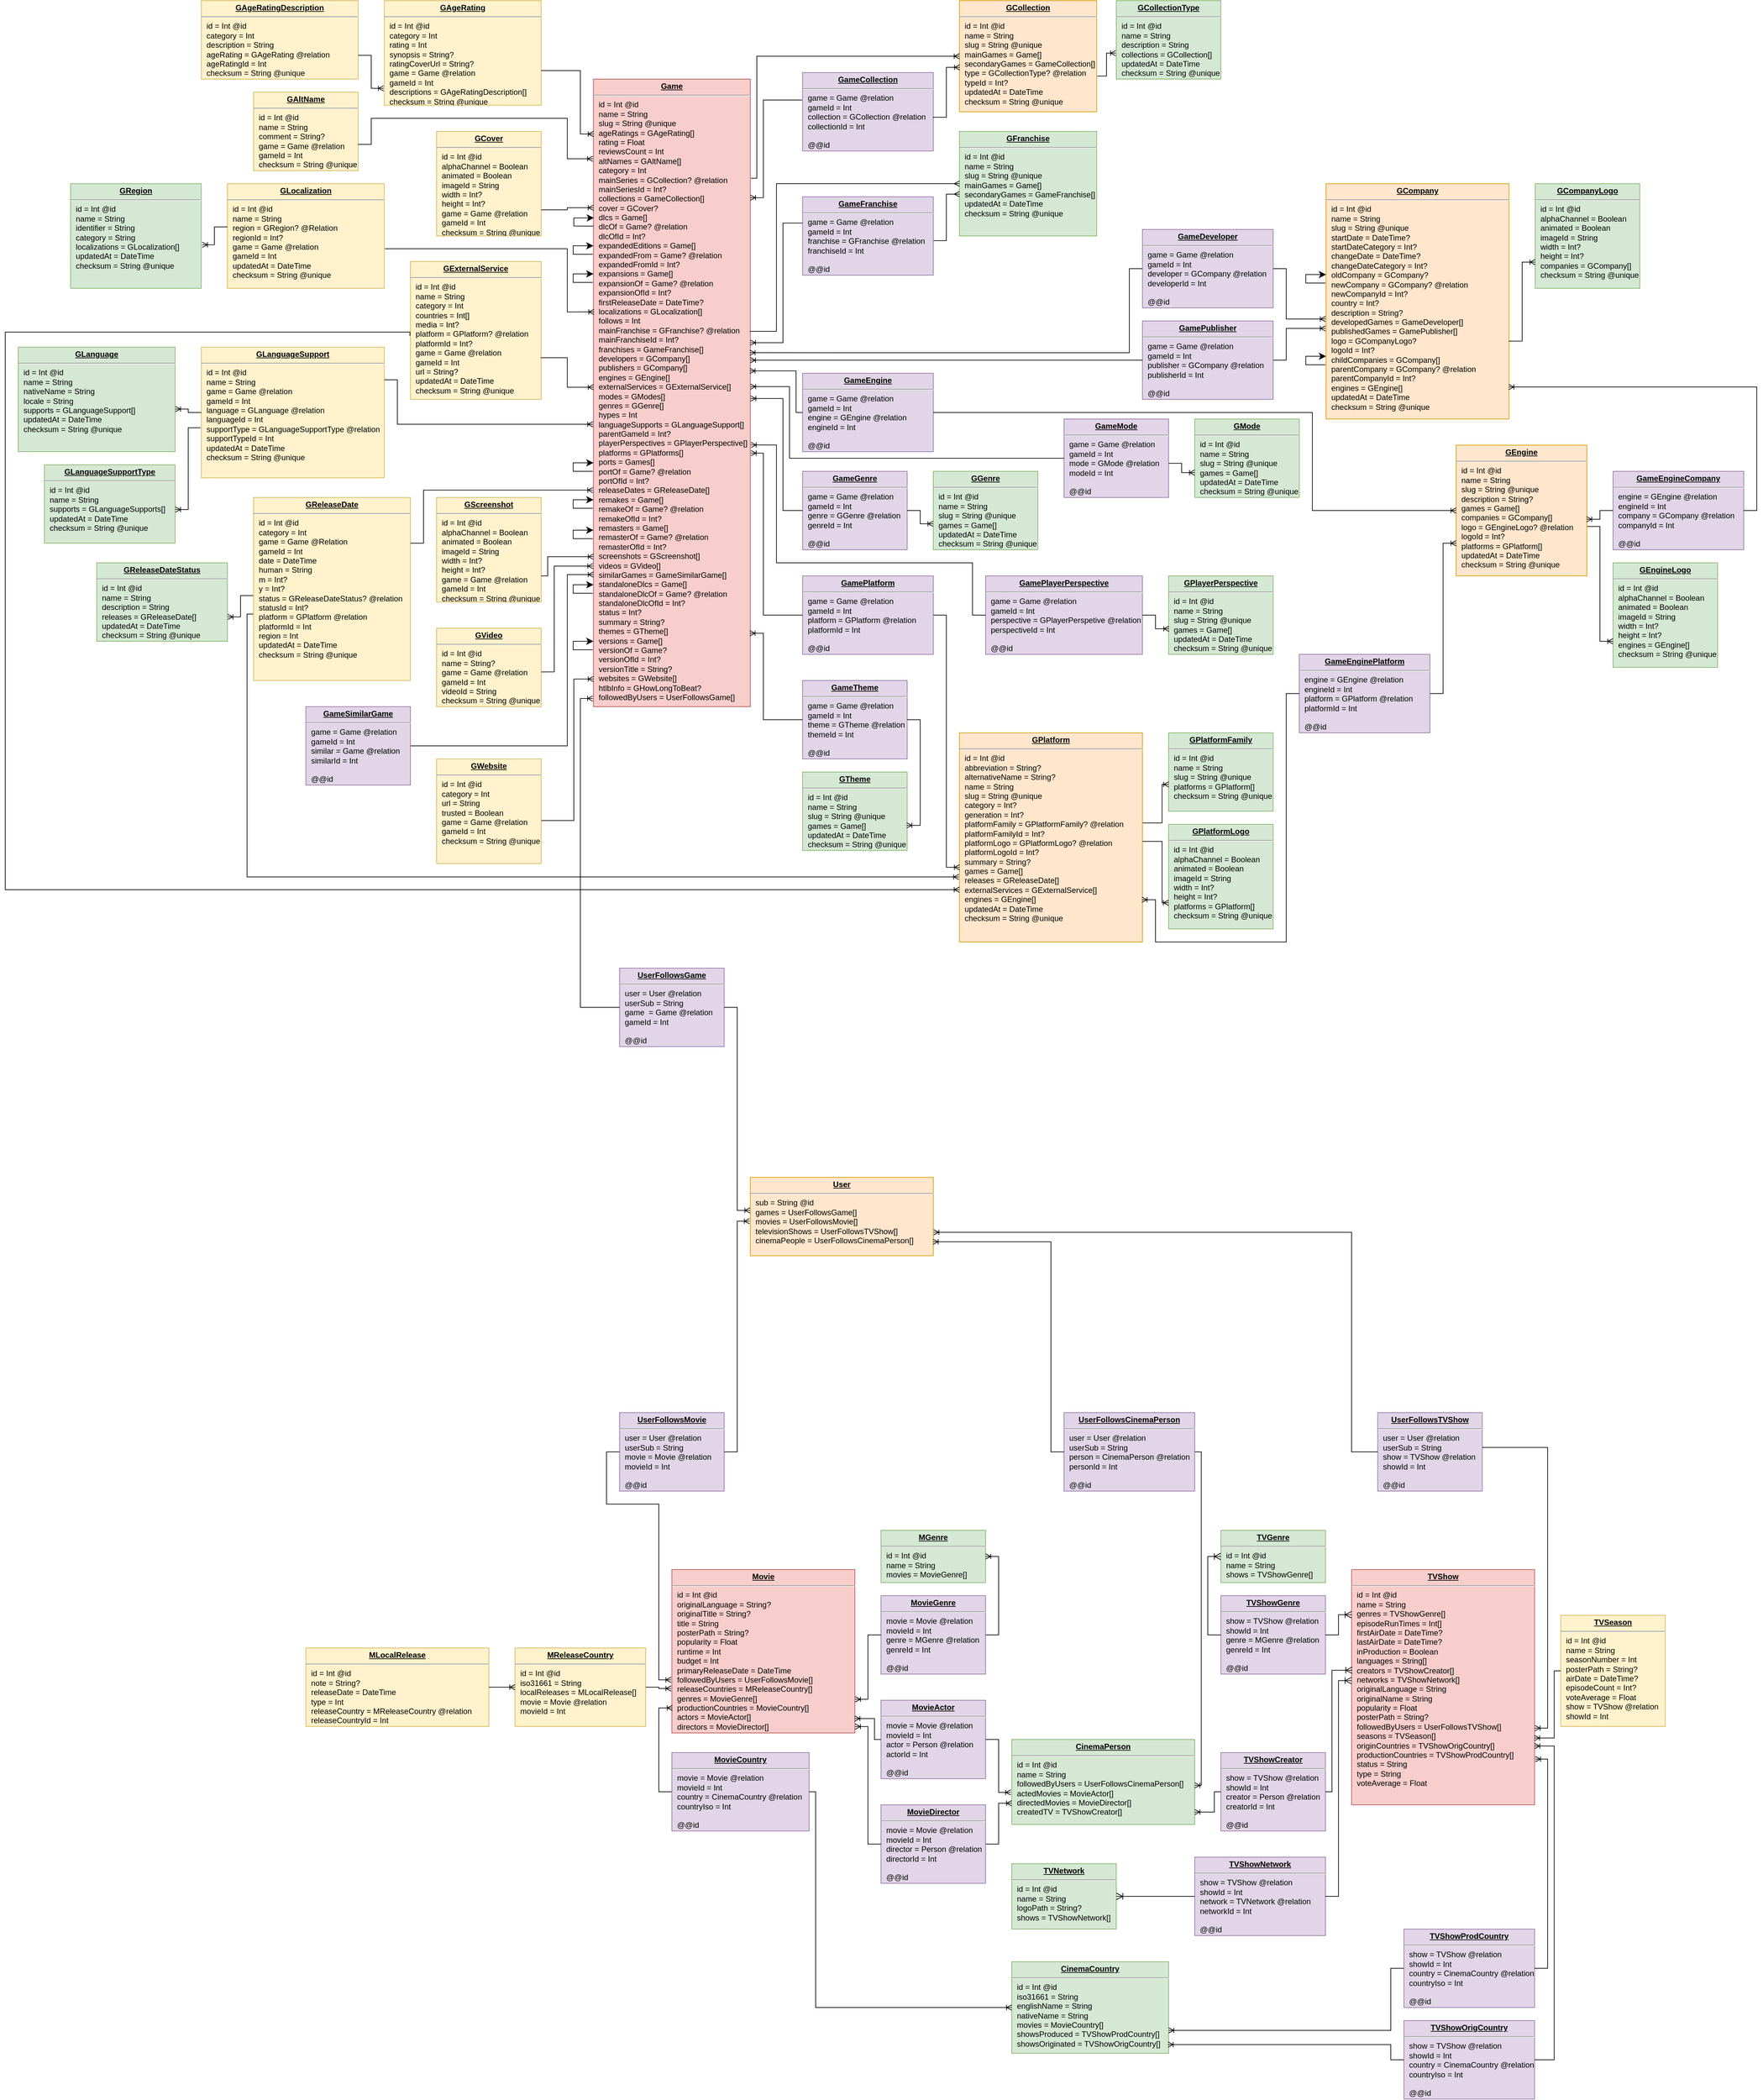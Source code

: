<mxfile version="23.0.2" type="device">
  <diagram name="Page-1" id="a7904f86-f2b4-8e86-fa97-74104820619b">
    <mxGraphModel dx="918" dy="559" grid="1" gridSize="10" guides="1" tooltips="1" connect="1" arrows="1" fold="1" page="1" pageScale="1" pageWidth="1100" pageHeight="850" background="none" math="0" shadow="0">
      <root>
        <mxCell id="0" />
        <mxCell id="1" parent="0" />
        <mxCell id="24794b860abc3c2d-27" value="&lt;p style=&quot;margin: 0px ; margin-top: 4px ; text-align: center ; text-decoration: underline&quot;&gt;&lt;b&gt;GAgeRating&lt;/b&gt;&lt;/p&gt;&lt;hr&gt;&lt;p style=&quot;margin: 0px ; margin-left: 8px&quot;&gt;id = Int @id&lt;br&gt;category&amp;nbsp;= Int&lt;br&gt;rating = Int&lt;/p&gt;&lt;p style=&quot;margin: 0px ; margin-left: 8px&quot;&gt;synopsis = String?&lt;/p&gt;&lt;p style=&quot;margin: 0px ; margin-left: 8px&quot;&gt;ratingCoverUrl = String?&lt;/p&gt;&lt;p style=&quot;margin: 0px ; margin-left: 8px&quot;&gt;game = Game @relation&lt;/p&gt;&lt;p style=&quot;margin: 0px ; margin-left: 8px&quot;&gt;gameId = Int&lt;/p&gt;&lt;p style=&quot;margin: 0px ; margin-left: 8px&quot;&gt;descriptions = GAgeRatingDescription[]&lt;/p&gt;&lt;p style=&quot;margin: 0px ; margin-left: 8px&quot;&gt;checksum = String @unique&lt;/p&gt;" style="verticalAlign=top;align=left;overflow=fill;fontSize=12;fontFamily=Helvetica;html=1;rounded=0;shadow=0;comic=0;labelBackgroundColor=none;strokeWidth=1;fillColor=#fff2cc;strokeColor=#d6b656;" parent="1" vertex="1">
          <mxGeometry x="840" width="240" height="160" as="geometry" />
        </mxCell>
        <mxCell id="24794b860abc3c2d-29" value="&lt;p style=&quot;margin: 0px ; margin-top: 4px ; text-align: center ; text-decoration: underline&quot;&gt;&lt;b&gt;Game&lt;/b&gt;&lt;/p&gt;&lt;hr&gt;&lt;p style=&quot;margin: 0px ; margin-left: 8px&quot;&gt;id = Int @id&lt;br&gt;name = String&lt;br&gt;slug = String @unique&lt;/p&gt;&lt;p style=&quot;margin: 0px ; margin-left: 8px&quot;&gt;ageRatings&amp;nbsp;= GAgeRating[]&lt;br&gt;&lt;/p&gt;&lt;p style=&quot;margin: 0px ; margin-left: 8px&quot;&gt;rating = Float&lt;br&gt;&lt;/p&gt;&lt;p style=&quot;margin: 0px ; margin-left: 8px&quot;&gt;reviewsCount = Int&lt;br&gt;&lt;/p&gt;&lt;p style=&quot;margin: 0px ; margin-left: 8px&quot;&gt;altNames = GAltName[]&lt;br&gt;&lt;/p&gt;&lt;p style=&quot;margin: 0px ; margin-left: 8px&quot;&gt;category = Int&lt;br&gt;&lt;/p&gt;&lt;p style=&quot;margin: 0px ; margin-left: 8px&quot;&gt;mainSeries = GCollection? @relation&lt;br&gt;&lt;/p&gt;&lt;p style=&quot;margin: 0px ; margin-left: 8px&quot;&gt;mainSeriesId = Int?&lt;br&gt;&lt;/p&gt;&lt;p style=&quot;margin: 0px ; margin-left: 8px&quot;&gt;collections = GameCollection[]&lt;br&gt;&lt;/p&gt;&lt;p style=&quot;margin: 0px ; margin-left: 8px&quot;&gt;cover = GCover?&lt;/p&gt;&lt;p style=&quot;margin: 0px ; margin-left: 8px&quot;&gt;dlcs = Game[]&lt;/p&gt;&lt;p style=&quot;margin: 0px ; margin-left: 8px&quot;&gt;dlcOf = Game? @relation&lt;/p&gt;&lt;p style=&quot;margin: 0px ; margin-left: 8px&quot;&gt;dlcOfId = Int?&lt;/p&gt;&lt;p style=&quot;margin: 0px ; margin-left: 8px&quot;&gt;expandedEditions = Game[]&lt;/p&gt;&lt;p style=&quot;margin: 0px ; margin-left: 8px&quot;&gt;expandedFrom = Game? @relation&lt;/p&gt;&lt;p style=&quot;margin: 0px ; margin-left: 8px&quot;&gt;expandedFromId = Int?&lt;/p&gt;&lt;p style=&quot;margin: 0px ; margin-left: 8px&quot;&gt;expansions = Game[]&lt;/p&gt;&lt;p style=&quot;margin: 0px ; margin-left: 8px&quot;&gt;expansionOf = Game? @relation&lt;/p&gt;&lt;p style=&quot;margin: 0px ; margin-left: 8px&quot;&gt;expansionOfId = Int?&lt;/p&gt;&lt;p style=&quot;margin: 0px ; margin-left: 8px&quot;&gt;firstReleaseDate = DateTime?&lt;/p&gt;&lt;p style=&quot;margin: 0px ; margin-left: 8px&quot;&gt;localizations = GLocalization[]&lt;br&gt;&lt;/p&gt;&lt;p style=&quot;margin: 0px ; margin-left: 8px&quot;&gt;follows = Int&lt;/p&gt;&lt;p style=&quot;margin: 0px ; margin-left: 8px&quot;&gt;mainFranchise = GFranchise? @relation&lt;/p&gt;&lt;p style=&quot;margin: 0px ; margin-left: 8px&quot;&gt;mainFranchiseId = Int?&lt;/p&gt;&lt;p style=&quot;margin: 0px ; margin-left: 8px&quot;&gt;franchises = GameFranchise[]&lt;/p&gt;&lt;p style=&quot;border-color: var(--border-color); margin: 0px 0px 0px 8px;&quot;&gt;developers = GCompany[]&lt;/p&gt;&lt;p style=&quot;border-color: var(--border-color); margin: 0px 0px 0px 8px;&quot;&gt;publishers = GCompany[]&lt;/p&gt;&lt;p style=&quot;margin: 0px ; margin-left: 8px&quot;&gt;engines = GEngine[]&lt;/p&gt;&lt;p style=&quot;margin: 0px ; margin-left: 8px&quot;&gt;externalServices = GExternalService[]&lt;/p&gt;&lt;p style=&quot;margin: 0px ; margin-left: 8px&quot;&gt;modes = GModes[]&lt;/p&gt;&lt;p style=&quot;margin: 0px ; margin-left: 8px&quot;&gt;genres = GGenre[]&lt;/p&gt;&lt;p style=&quot;margin: 0px ; margin-left: 8px&quot;&gt;hypes = Int&lt;/p&gt;&lt;p style=&quot;margin: 0px ; margin-left: 8px&quot;&gt;languageSupports = GLanguageSupport[]&lt;/p&gt;&lt;p style=&quot;margin: 0px ; margin-left: 8px&quot;&gt;parentGameId = Int?&lt;/p&gt;&lt;p style=&quot;margin: 0px ; margin-left: 8px&quot;&gt;playerPerspectives = GPlayerPerspective[]&lt;br&gt;&lt;/p&gt;&lt;p style=&quot;margin: 0px ; margin-left: 8px&quot;&gt;platforms = GPlatforms[]&lt;/p&gt;&lt;p style=&quot;margin: 0px ; margin-left: 8px&quot;&gt;ports = Games[]&lt;/p&gt;&lt;p style=&quot;margin: 0px ; margin-left: 8px&quot;&gt;portOf = Game? @relation&lt;/p&gt;&lt;p style=&quot;margin: 0px ; margin-left: 8px&quot;&gt;portOfId = Int?&lt;/p&gt;&lt;p style=&quot;margin: 0px ; margin-left: 8px&quot;&gt;releaseDates = GReleaseDate[]&lt;/p&gt;&lt;p style=&quot;margin: 0px ; margin-left: 8px&quot;&gt;remakes = Game[]&lt;/p&gt;&lt;p style=&quot;margin: 0px ; margin-left: 8px&quot;&gt;remakeOf = Game? @relation&lt;/p&gt;&lt;p style=&quot;margin: 0px ; margin-left: 8px&quot;&gt;remakeOfId = Int?&lt;/p&gt;&lt;p style=&quot;margin: 0px ; margin-left: 8px&quot;&gt;remasters = Game[]&lt;/p&gt;&lt;p style=&quot;margin: 0px ; margin-left: 8px&quot;&gt;remasterOf = Game? @relation&lt;/p&gt;&lt;p style=&quot;margin: 0px ; margin-left: 8px&quot;&gt;remasterOfId = Int?&lt;/p&gt;&lt;p style=&quot;margin: 0px ; margin-left: 8px&quot;&gt;screenshots = GScreenshot[]&lt;/p&gt;&lt;p style=&quot;margin: 0px ; margin-left: 8px&quot;&gt;videos = GVideo[]&lt;/p&gt;&lt;p style=&quot;margin: 0px ; margin-left: 8px&quot;&gt;similarGames = GameSimilarGame[]&lt;/p&gt;&lt;p style=&quot;margin: 0px ; margin-left: 8px&quot;&gt;standaloneDlcs = Game[]&lt;/p&gt;&lt;p style=&quot;margin: 0px ; margin-left: 8px&quot;&gt;standaloneDlcOf = Game? @relation&lt;/p&gt;&lt;p style=&quot;margin: 0px ; margin-left: 8px&quot;&gt;standaloneDlcOfId = Int?&lt;/p&gt;&lt;p style=&quot;margin: 0px ; margin-left: 8px&quot;&gt;status = Int?&lt;/p&gt;&lt;p style=&quot;margin: 0px ; margin-left: 8px&quot;&gt;summary = String?&lt;/p&gt;&lt;p style=&quot;margin: 0px ; margin-left: 8px&quot;&gt;themes = GTheme[]&lt;/p&gt;&lt;p style=&quot;margin: 0px ; margin-left: 8px&quot;&gt;versions = Game[]&lt;/p&gt;&lt;p style=&quot;margin: 0px ; margin-left: 8px&quot;&gt;versionOf = Game?&lt;/p&gt;&lt;p style=&quot;margin: 0px ; margin-left: 8px&quot;&gt;versionOfId = Int?&lt;/p&gt;&lt;p style=&quot;margin: 0px ; margin-left: 8px&quot;&gt;versionTitle = String?&lt;/p&gt;&lt;p style=&quot;margin: 0px ; margin-left: 8px&quot;&gt;websites = GWebsite[]&lt;/p&gt;&lt;p style=&quot;margin: 0px ; margin-left: 8px&quot;&gt;htlbInfo = GHowLongToBeat?&lt;/p&gt;&lt;p style=&quot;margin: 0px ; margin-left: 8px&quot;&gt;followedByUsers = UserFollowsGame[]&lt;/p&gt;&lt;p style=&quot;margin: 0px ; margin-left: 8px&quot;&gt;&lt;br&gt;&lt;/p&gt;" style="verticalAlign=top;align=left;overflow=fill;fontSize=12;fontFamily=Helvetica;html=1;rounded=0;shadow=0;comic=0;labelBackgroundColor=none;strokeWidth=1;fillColor=#f8cecc;strokeColor=#b85450;" parent="1" vertex="1">
          <mxGeometry x="1160" y="120" width="240" height="960" as="geometry" />
        </mxCell>
        <mxCell id="X-3NSXI9Y4uWBQTwZuNT-15" value="&lt;p style=&quot;margin: 0px ; margin-top: 4px ; text-align: center ; text-decoration: underline&quot;&gt;&lt;b&gt;GAgeRatingDescription&lt;/b&gt;&lt;/p&gt;&lt;hr&gt;&lt;p style=&quot;margin: 0px ; margin-left: 8px&quot;&gt;id = Int @id&lt;br&gt;category&amp;nbsp;= Int&lt;br&gt;description = String&lt;/p&gt;&lt;p style=&quot;margin: 0px ; margin-left: 8px&quot;&gt;ageRating = GAgeRating @relation&lt;/p&gt;&lt;p style=&quot;margin: 0px ; margin-left: 8px&quot;&gt;ageRatingId = Int&lt;/p&gt;&lt;p style=&quot;margin: 0px ; margin-left: 8px&quot;&gt;checksum = String @unique&lt;/p&gt;" style="verticalAlign=top;align=left;overflow=fill;fontSize=12;fontFamily=Helvetica;html=1;rounded=0;shadow=0;comic=0;labelBackgroundColor=none;strokeWidth=1;fillColor=#fff2cc;strokeColor=#d6b656;" parent="1" vertex="1">
          <mxGeometry x="560" width="240" height="120" as="geometry" />
        </mxCell>
        <mxCell id="X-3NSXI9Y4uWBQTwZuNT-17" value="" style="edgeStyle=orthogonalEdgeStyle;fontSize=12;html=1;endArrow=ERoneToMany;rounded=0;entryX=-0.004;entryY=0.838;entryDx=0;entryDy=0;entryPerimeter=0;exitX=1;exitY=0.697;exitDx=0;exitDy=0;exitPerimeter=0;" parent="1" source="X-3NSXI9Y4uWBQTwZuNT-15" target="24794b860abc3c2d-27" edge="1">
          <mxGeometry width="100" height="100" relative="1" as="geometry">
            <mxPoint x="700" y="190" as="sourcePoint" />
            <mxPoint x="800" y="90" as="targetPoint" />
          </mxGeometry>
        </mxCell>
        <mxCell id="X-3NSXI9Y4uWBQTwZuNT-18" value="" style="edgeStyle=orthogonalEdgeStyle;fontSize=12;html=1;endArrow=ERoneToMany;rounded=0;entryX=0;entryY=0.088;entryDx=0;entryDy=0;exitX=1;exitY=0.669;exitDx=0;exitDy=0;entryPerimeter=0;exitPerimeter=0;" parent="1" source="24794b860abc3c2d-27" target="24794b860abc3c2d-29" edge="1">
          <mxGeometry width="100" height="100" relative="1" as="geometry">
            <mxPoint x="990" y="410" as="sourcePoint" />
            <mxPoint x="1090" y="310" as="targetPoint" />
            <Array as="points">
              <mxPoint x="1140" y="107" />
              <mxPoint x="1140" y="204" />
              <mxPoint x="1160" y="204" />
            </Array>
          </mxGeometry>
        </mxCell>
        <mxCell id="X-3NSXI9Y4uWBQTwZuNT-19" value="&lt;p style=&quot;margin: 0px ; margin-top: 4px ; text-align: center ; text-decoration: underline&quot;&gt;&lt;b&gt;GAltName&lt;/b&gt;&lt;/p&gt;&lt;hr&gt;&lt;p style=&quot;margin: 0px ; margin-left: 8px&quot;&gt;id = Int @id&lt;br&gt;name = String&lt;br&gt;comment = String?&lt;/p&gt;&lt;p style=&quot;margin: 0px ; margin-left: 8px&quot;&gt;game = Game @relation&lt;/p&gt;&lt;p style=&quot;margin: 0px ; margin-left: 8px&quot;&gt;gameId = Int&lt;/p&gt;&lt;p style=&quot;margin: 0px ; margin-left: 8px&quot;&gt;checksum = String @unique&lt;/p&gt;" style="verticalAlign=top;align=left;overflow=fill;fontSize=12;fontFamily=Helvetica;html=1;rounded=0;shadow=0;comic=0;labelBackgroundColor=none;strokeWidth=1;fillColor=#fff2cc;strokeColor=#d6b656;" parent="1" vertex="1">
          <mxGeometry x="640" y="140" width="160" height="120" as="geometry" />
        </mxCell>
        <mxCell id="X-3NSXI9Y4uWBQTwZuNT-20" value="" style="edgeStyle=orthogonalEdgeStyle;fontSize=12;html=1;endArrow=ERoneToMany;rounded=0;entryX=-0.004;entryY=0.127;entryDx=0;entryDy=0;entryPerimeter=0;exitX=0.997;exitY=0.666;exitDx=0;exitDy=0;exitPerimeter=0;" parent="1" source="X-3NSXI9Y4uWBQTwZuNT-19" target="24794b860abc3c2d-29" edge="1">
          <mxGeometry width="100" height="100" relative="1" as="geometry">
            <mxPoint x="1010" y="420" as="sourcePoint" />
            <mxPoint x="1110" y="320" as="targetPoint" />
            <Array as="points">
              <mxPoint x="820" y="220" />
              <mxPoint x="820" y="180" />
              <mxPoint x="1120" y="180" />
              <mxPoint x="1120" y="242" />
            </Array>
          </mxGeometry>
        </mxCell>
        <mxCell id="X-3NSXI9Y4uWBQTwZuNT-21" value="&lt;p style=&quot;margin: 0px ; margin-top: 4px ; text-align: center ; text-decoration: underline&quot;&gt;&lt;b&gt;GCollection&lt;/b&gt;&lt;/p&gt;&lt;hr&gt;&lt;p style=&quot;margin: 0px ; margin-left: 8px&quot;&gt;id = Int @id&lt;br&gt;name = String&lt;br&gt;slug = String @unique&lt;/p&gt;&lt;p style=&quot;margin: 0px ; margin-left: 8px&quot;&gt;mainGames = Game[]&lt;br&gt;&lt;/p&gt;&lt;p style=&quot;margin: 0px ; margin-left: 8px&quot;&gt;secondaryGames = GameCollection[]&lt;/p&gt;&lt;p style=&quot;margin: 0px ; margin-left: 8px&quot;&gt;type = GCollectionType? @relation&lt;/p&gt;&lt;p style=&quot;margin: 0px ; margin-left: 8px&quot;&gt;typeId = Int?&lt;/p&gt;&lt;p style=&quot;margin: 0px ; margin-left: 8px&quot;&gt;updatedAt = DateTime&lt;/p&gt;&lt;p style=&quot;margin: 0px ; margin-left: 8px&quot;&gt;checksum = String @unique&lt;/p&gt;" style="verticalAlign=top;align=left;overflow=fill;fontSize=12;fontFamily=Helvetica;html=1;rounded=0;shadow=0;comic=0;labelBackgroundColor=none;strokeWidth=1;fillColor=#ffe6cc;strokeColor=#d79b00;" parent="1" vertex="1">
          <mxGeometry x="1720" width="210" height="170" as="geometry" />
        </mxCell>
        <mxCell id="X-3NSXI9Y4uWBQTwZuNT-22" value="&lt;p style=&quot;margin: 0px ; margin-top: 4px ; text-align: center ; text-decoration: underline&quot;&gt;&lt;b&gt;GCollectionType&lt;/b&gt;&lt;/p&gt;&lt;hr&gt;&lt;p style=&quot;margin: 0px ; margin-left: 8px&quot;&gt;id = Int @id&lt;br&gt;name = String&lt;br&gt;description = String&lt;/p&gt;&lt;p style=&quot;margin: 0px ; margin-left: 8px&quot;&gt;collections = GCollection[]&lt;/p&gt;&lt;p style=&quot;margin: 0px ; margin-left: 8px&quot;&gt;updatedAt = DateTime&lt;/p&gt;&lt;p style=&quot;margin: 0px ; margin-left: 8px&quot;&gt;checksum = String @unique&lt;/p&gt;" style="verticalAlign=top;align=left;overflow=fill;fontSize=12;fontFamily=Helvetica;html=1;rounded=0;shadow=0;comic=0;labelBackgroundColor=none;strokeWidth=1;fillColor=#d5e8d4;strokeColor=#82b366;" parent="1" vertex="1">
          <mxGeometry x="1960" width="160" height="120" as="geometry" />
        </mxCell>
        <mxCell id="X-3NSXI9Y4uWBQTwZuNT-24" value="" style="edgeStyle=orthogonalEdgeStyle;fontSize=12;html=1;endArrow=ERoneToMany;rounded=0;entryX=-0.005;entryY=0.669;entryDx=0;entryDy=0;entryPerimeter=0;exitX=1.004;exitY=0.679;exitDx=0;exitDy=0;exitPerimeter=0;" parent="1" source="X-3NSXI9Y4uWBQTwZuNT-21" target="X-3NSXI9Y4uWBQTwZuNT-22" edge="1">
          <mxGeometry width="100" height="100" relative="1" as="geometry">
            <mxPoint x="1810" y="410" as="sourcePoint" />
            <mxPoint x="1910" y="310" as="targetPoint" />
          </mxGeometry>
        </mxCell>
        <mxCell id="X-3NSXI9Y4uWBQTwZuNT-25" value="&lt;p style=&quot;margin: 0px ; margin-top: 4px ; text-align: center ; text-decoration: underline&quot;&gt;&lt;b&gt;GameCollection&lt;/b&gt;&lt;/p&gt;&lt;hr&gt;&lt;p style=&quot;margin: 0px ; margin-left: 8px&quot;&gt;game = Game @relation&lt;br&gt;gameId = Int&lt;br&gt;collection = GCollection @relation&lt;/p&gt;&lt;p style=&quot;margin: 0px ; margin-left: 8px&quot;&gt;collectionId = Int&lt;br&gt;&lt;/p&gt;&lt;p style=&quot;margin: 0px ; margin-left: 8px&quot;&gt;&lt;br&gt;&lt;/p&gt;&lt;p style=&quot;margin: 0px ; margin-left: 8px&quot;&gt;@@id&lt;/p&gt;" style="verticalAlign=top;align=left;overflow=fill;fontSize=12;fontFamily=Helvetica;html=1;rounded=0;shadow=0;comic=0;labelBackgroundColor=none;strokeWidth=1;fillColor=#e1d5e7;strokeColor=#9673a6;" parent="1" vertex="1">
          <mxGeometry x="1480" y="110" width="200" height="120" as="geometry" />
        </mxCell>
        <mxCell id="X-3NSXI9Y4uWBQTwZuNT-28" value="&lt;p style=&quot;margin: 0px ; margin-top: 4px ; text-align: center ; text-decoration: underline&quot;&gt;&lt;b&gt;GCover&lt;/b&gt;&lt;/p&gt;&lt;hr&gt;&lt;p style=&quot;margin: 0px ; margin-left: 8px&quot;&gt;id = Int @id&lt;/p&gt;&lt;p style=&quot;margin: 0px ; margin-left: 8px&quot;&gt;alphaChannel = Boolean&lt;/p&gt;&lt;p style=&quot;margin: 0px ; margin-left: 8px&quot;&gt;animated = Boolean&lt;br&gt;imageId = String&lt;br&gt;width = Int?&lt;/p&gt;&lt;p style=&quot;margin: 0px ; margin-left: 8px&quot;&gt;height = Int?&lt;br&gt;&lt;/p&gt;&lt;p style=&quot;margin: 0px ; margin-left: 8px&quot;&gt;game = Game @relation&lt;/p&gt;&lt;p style=&quot;margin: 0px ; margin-left: 8px&quot;&gt;gameId = Int&lt;/p&gt;&lt;p style=&quot;margin: 0px ; margin-left: 8px&quot;&gt;checksum = String @unique&lt;/p&gt;" style="verticalAlign=top;align=left;overflow=fill;fontSize=12;fontFamily=Helvetica;html=1;rounded=0;shadow=0;comic=0;labelBackgroundColor=none;strokeWidth=1;fillColor=#fff2cc;strokeColor=#d6b656;" parent="1" vertex="1">
          <mxGeometry x="920" y="200" width="160" height="160" as="geometry" />
        </mxCell>
        <mxCell id="X-3NSXI9Y4uWBQTwZuNT-29" value="&lt;p style=&quot;margin: 0px ; margin-top: 4px ; text-align: center ; text-decoration: underline&quot;&gt;&lt;b&gt;GLocalization&lt;/b&gt;&lt;/p&gt;&lt;hr&gt;&lt;p style=&quot;margin: 0px ; margin-left: 8px&quot;&gt;id = Int @id&lt;br&gt;name = String&lt;br&gt;region = GRegion? @Relation&lt;/p&gt;&lt;p style=&quot;margin: 0px ; margin-left: 8px&quot;&gt;regionId = Int?&lt;/p&gt;&lt;p style=&quot;margin: 0px ; margin-left: 8px&quot;&gt;game = Game @relation&lt;/p&gt;&lt;p style=&quot;margin: 0px ; margin-left: 8px&quot;&gt;gameId = Int&lt;/p&gt;&lt;p style=&quot;margin: 0px ; margin-left: 8px&quot;&gt;updatedAt = DateTime&lt;/p&gt;&lt;p style=&quot;margin: 0px ; margin-left: 8px&quot;&gt;checksum = String @unique&lt;/p&gt;" style="verticalAlign=top;align=left;overflow=fill;fontSize=12;fontFamily=Helvetica;html=1;rounded=0;shadow=0;comic=0;labelBackgroundColor=none;strokeWidth=1;fillColor=#fff2cc;strokeColor=#d6b656;" parent="1" vertex="1">
          <mxGeometry x="600" y="280" width="240" height="160" as="geometry" />
        </mxCell>
        <mxCell id="X-3NSXI9Y4uWBQTwZuNT-30" value="&lt;p style=&quot;margin: 0px ; margin-top: 4px ; text-align: center ; text-decoration: underline&quot;&gt;&lt;b&gt;GRegion&lt;/b&gt;&lt;/p&gt;&lt;hr&gt;&lt;p style=&quot;margin: 0px ; margin-left: 8px&quot;&gt;id = Int @id&lt;br&gt;name = String&lt;br&gt;identifier = String&lt;/p&gt;&lt;p style=&quot;margin: 0px ; margin-left: 8px&quot;&gt;category = String&lt;/p&gt;&lt;p style=&quot;margin: 0px ; margin-left: 8px&quot;&gt;localizations = GLocalization[]&lt;/p&gt;&lt;p style=&quot;margin: 0px ; margin-left: 8px&quot;&gt;updatedAt = DateTime&lt;/p&gt;&lt;p style=&quot;margin: 0px ; margin-left: 8px&quot;&gt;checksum = String @unique&lt;/p&gt;" style="verticalAlign=top;align=left;overflow=fill;fontSize=12;fontFamily=Helvetica;html=1;rounded=0;shadow=0;comic=0;labelBackgroundColor=none;strokeWidth=1;fillColor=#d5e8d4;strokeColor=#82b366;" parent="1" vertex="1">
          <mxGeometry x="360" y="280" width="200" height="160" as="geometry" />
        </mxCell>
        <mxCell id="X-3NSXI9Y4uWBQTwZuNT-31" value="" style="fontSize=12;html=1;endArrow=ERoneToMany;rounded=0;entryX=1.007;entryY=0.584;entryDx=0;entryDy=0;entryPerimeter=0;exitX=0;exitY=0.413;exitDx=0;exitDy=0;exitPerimeter=0;edgeStyle=orthogonalEdgeStyle;" parent="1" source="X-3NSXI9Y4uWBQTwZuNT-29" target="X-3NSXI9Y4uWBQTwZuNT-30" edge="1">
          <mxGeometry width="100" height="100" relative="1" as="geometry">
            <mxPoint x="570.8" y="773.84" as="sourcePoint" />
            <mxPoint x="310.0" y="670.0" as="targetPoint" />
          </mxGeometry>
        </mxCell>
        <mxCell id="X-3NSXI9Y4uWBQTwZuNT-32" value="&lt;p style=&quot;margin: 0px ; margin-top: 4px ; text-align: center ; text-decoration: underline&quot;&gt;&lt;b&gt;GMode&lt;/b&gt;&lt;/p&gt;&lt;hr&gt;&lt;p style=&quot;margin: 0px ; margin-left: 8px&quot;&gt;id = Int @id&lt;br&gt;name = String&lt;br&gt;slug = String @unique&lt;/p&gt;&lt;p style=&quot;margin: 0px ; margin-left: 8px&quot;&gt;games = Game[]&lt;/p&gt;&lt;p style=&quot;margin: 0px ; margin-left: 8px&quot;&gt;updatedAt = DateTime&lt;/p&gt;&lt;p style=&quot;margin: 0px ; margin-left: 8px&quot;&gt;checksum = String @unique&lt;/p&gt;" style="verticalAlign=top;align=left;overflow=fill;fontSize=12;fontFamily=Helvetica;html=1;rounded=0;shadow=0;comic=0;labelBackgroundColor=none;strokeWidth=1;fillColor=#d5e8d4;strokeColor=#82b366;" parent="1" vertex="1">
          <mxGeometry x="2080" y="640" width="160" height="120" as="geometry" />
        </mxCell>
        <mxCell id="X-3NSXI9Y4uWBQTwZuNT-33" value="&lt;p style=&quot;margin: 0px ; margin-top: 4px ; text-align: center ; text-decoration: underline&quot;&gt;&lt;b&gt;GameMode&lt;/b&gt;&lt;/p&gt;&lt;hr&gt;&lt;p style=&quot;margin: 0px ; margin-left: 8px&quot;&gt;game = Game @relation&lt;br&gt;gameId = Int&lt;br&gt;mode = GMode @relation&lt;/p&gt;&lt;p style=&quot;margin: 0px ; margin-left: 8px&quot;&gt;modeId = Int&lt;br&gt;&lt;/p&gt;&lt;p style=&quot;margin: 0px ; margin-left: 8px&quot;&gt;&lt;br&gt;&lt;/p&gt;&lt;p style=&quot;margin: 0px ; margin-left: 8px&quot;&gt;@@id&lt;/p&gt;" style="verticalAlign=top;align=left;overflow=fill;fontSize=12;fontFamily=Helvetica;html=1;rounded=0;shadow=0;comic=0;labelBackgroundColor=none;strokeWidth=1;fillColor=#e1d5e7;strokeColor=#9673a6;" parent="1" vertex="1">
          <mxGeometry x="1880" y="640" width="160" height="120" as="geometry" />
        </mxCell>
        <mxCell id="X-3NSXI9Y4uWBQTwZuNT-34" value="" style="edgeStyle=orthogonalEdgeStyle;fontSize=12;html=1;endArrow=ERoneToMany;rounded=0;entryX=0;entryY=0.683;entryDx=0;entryDy=0;entryPerimeter=0;exitX=1;exitY=0.565;exitDx=0;exitDy=0;exitPerimeter=0;" parent="1" source="X-3NSXI9Y4uWBQTwZuNT-33" target="X-3NSXI9Y4uWBQTwZuNT-32" edge="1">
          <mxGeometry width="100" height="100" relative="1" as="geometry">
            <mxPoint x="2400" y="950" as="sourcePoint" />
            <mxPoint x="2390" y="750" as="targetPoint" />
          </mxGeometry>
        </mxCell>
        <mxCell id="X-3NSXI9Y4uWBQTwZuNT-36" value="" style="edgeStyle=orthogonalEdgeStyle;fontSize=12;html=1;endArrow=ERoneToMany;rounded=0;entryX=0;entryY=0.5;entryDx=0;entryDy=0;exitX=1.004;exitY=0.158;exitDx=0;exitDy=0;exitPerimeter=0;" parent="1" source="24794b860abc3c2d-29" target="X-3NSXI9Y4uWBQTwZuNT-21" edge="1">
          <mxGeometry width="100" height="100" relative="1" as="geometry">
            <mxPoint x="1430" y="380" as="sourcePoint" />
            <mxPoint x="1530" y="280" as="targetPoint" />
            <Array as="points">
              <mxPoint x="1410" y="272" />
              <mxPoint x="1410" y="85" />
            </Array>
          </mxGeometry>
        </mxCell>
        <mxCell id="X-3NSXI9Y4uWBQTwZuNT-42" value="" style="edgeStyle=orthogonalEdgeStyle;fontSize=12;html=1;endArrow=ERoneToMany;rounded=0;exitX=1;exitY=0.75;exitDx=0;exitDy=0;entryX=0;entryY=0.205;entryDx=0;entryDy=0;entryPerimeter=0;" parent="1" source="X-3NSXI9Y4uWBQTwZuNT-28" target="24794b860abc3c2d-29" edge="1">
          <mxGeometry width="100" height="100" relative="1" as="geometry">
            <mxPoint x="1110" y="430" as="sourcePoint" />
            <mxPoint x="1210" y="330" as="targetPoint" />
          </mxGeometry>
        </mxCell>
        <mxCell id="X-3NSXI9Y4uWBQTwZuNT-47" value="" style="edgeStyle=segmentEdgeStyle;endArrow=classic;html=1;curved=0;rounded=0;endSize=8;startSize=8;exitX=0;exitY=0.229;exitDx=0;exitDy=0;exitPerimeter=0;entryX=0.003;entryY=0.216;entryDx=0;entryDy=0;entryPerimeter=0;" parent="1" edge="1">
          <mxGeometry width="50" height="50" relative="1" as="geometry">
            <mxPoint x="1160" y="344.84" as="sourcePoint" />
            <mxPoint x="1160.72" y="332.36" as="targetPoint" />
            <Array as="points">
              <mxPoint x="1130" y="345" />
              <mxPoint x="1130" y="332" />
            </Array>
          </mxGeometry>
        </mxCell>
        <mxCell id="X-3NSXI9Y4uWBQTwZuNT-48" value="" style="edgeStyle=segmentEdgeStyle;endArrow=classic;html=1;curved=0;rounded=0;endSize=8;startSize=8;exitX=0;exitY=0.229;exitDx=0;exitDy=0;exitPerimeter=0;entryX=0.003;entryY=0.216;entryDx=0;entryDy=0;entryPerimeter=0;" parent="1" edge="1">
          <mxGeometry width="50" height="50" relative="1" as="geometry">
            <mxPoint x="1159" y="388" as="sourcePoint" />
            <mxPoint x="1160" y="375" as="targetPoint" />
            <Array as="points">
              <mxPoint x="1129" y="388" />
              <mxPoint x="1129" y="375" />
            </Array>
          </mxGeometry>
        </mxCell>
        <mxCell id="X-3NSXI9Y4uWBQTwZuNT-49" value="" style="edgeStyle=segmentEdgeStyle;endArrow=classic;html=1;curved=0;rounded=0;endSize=8;startSize=8;exitX=0;exitY=0.229;exitDx=0;exitDy=0;exitPerimeter=0;entryX=0.003;entryY=0.216;entryDx=0;entryDy=0;entryPerimeter=0;" parent="1" edge="1">
          <mxGeometry width="50" height="50" relative="1" as="geometry">
            <mxPoint x="1159" y="431" as="sourcePoint" />
            <mxPoint x="1160" y="418" as="targetPoint" />
            <Array as="points">
              <mxPoint x="1129" y="431" />
              <mxPoint x="1129" y="418" />
            </Array>
          </mxGeometry>
        </mxCell>
        <mxCell id="X-3NSXI9Y4uWBQTwZuNT-50" value="" style="edgeStyle=segmentEdgeStyle;endArrow=classic;html=1;curved=0;rounded=0;endSize=8;startSize=8;exitX=0;exitY=0.229;exitDx=0;exitDy=0;exitPerimeter=0;entryX=0.003;entryY=0.216;entryDx=0;entryDy=0;entryPerimeter=0;" parent="1" edge="1">
          <mxGeometry width="50" height="50" relative="1" as="geometry">
            <mxPoint x="1159" y="993" as="sourcePoint" />
            <mxPoint x="1160" y="980" as="targetPoint" />
            <Array as="points">
              <mxPoint x="1129" y="993" />
              <mxPoint x="1129" y="980" />
            </Array>
          </mxGeometry>
        </mxCell>
        <mxCell id="X-3NSXI9Y4uWBQTwZuNT-51" value="" style="edgeStyle=segmentEdgeStyle;endArrow=classic;html=1;curved=0;rounded=0;endSize=8;startSize=8;exitX=0;exitY=0.229;exitDx=0;exitDy=0;exitPerimeter=0;entryX=0.003;entryY=0.216;entryDx=0;entryDy=0;entryPerimeter=0;" parent="1" edge="1">
          <mxGeometry width="50" height="50" relative="1" as="geometry">
            <mxPoint x="1159" y="906.5" as="sourcePoint" />
            <mxPoint x="1160" y="893.5" as="targetPoint" />
            <Array as="points">
              <mxPoint x="1129" y="906.5" />
              <mxPoint x="1129" y="893.5" />
            </Array>
          </mxGeometry>
        </mxCell>
        <mxCell id="X-3NSXI9Y4uWBQTwZuNT-52" value="" style="edgeStyle=segmentEdgeStyle;endArrow=classic;html=1;curved=0;rounded=0;endSize=8;startSize=8;exitX=0;exitY=0.229;exitDx=0;exitDy=0;exitPerimeter=0;entryX=0.003;entryY=0.216;entryDx=0;entryDy=0;entryPerimeter=0;" parent="1" edge="1">
          <mxGeometry width="50" height="50" relative="1" as="geometry">
            <mxPoint x="1159" y="823" as="sourcePoint" />
            <mxPoint x="1160" y="810" as="targetPoint" />
            <Array as="points">
              <mxPoint x="1129" y="823" />
              <mxPoint x="1129" y="810" />
            </Array>
          </mxGeometry>
        </mxCell>
        <mxCell id="X-3NSXI9Y4uWBQTwZuNT-53" value="" style="edgeStyle=segmentEdgeStyle;endArrow=classic;html=1;curved=0;rounded=0;endSize=8;startSize=8;exitX=0;exitY=0.229;exitDx=0;exitDy=0;exitPerimeter=0;entryX=0.003;entryY=0.216;entryDx=0;entryDy=0;entryPerimeter=0;" parent="1" edge="1">
          <mxGeometry width="50" height="50" relative="1" as="geometry">
            <mxPoint x="1159" y="776.5" as="sourcePoint" />
            <mxPoint x="1160" y="763.5" as="targetPoint" />
            <Array as="points">
              <mxPoint x="1129" y="776.5" />
              <mxPoint x="1129" y="763.5" />
            </Array>
          </mxGeometry>
        </mxCell>
        <mxCell id="X-3NSXI9Y4uWBQTwZuNT-54" value="" style="edgeStyle=segmentEdgeStyle;endArrow=classic;html=1;curved=0;rounded=0;endSize=8;startSize=8;exitX=0;exitY=0.229;exitDx=0;exitDy=0;exitPerimeter=0;entryX=0.003;entryY=0.216;entryDx=0;entryDy=0;entryPerimeter=0;" parent="1" edge="1">
          <mxGeometry width="50" height="50" relative="1" as="geometry">
            <mxPoint x="1159" y="720" as="sourcePoint" />
            <mxPoint x="1160" y="707" as="targetPoint" />
            <Array as="points">
              <mxPoint x="1129" y="720" />
              <mxPoint x="1129" y="707" />
            </Array>
          </mxGeometry>
        </mxCell>
        <mxCell id="X-3NSXI9Y4uWBQTwZuNT-55" value="&lt;p style=&quot;margin: 0px ; margin-top: 4px ; text-align: center ; text-decoration: underline&quot;&gt;&lt;b&gt;GExternalService&lt;/b&gt;&lt;/p&gt;&lt;hr&gt;&lt;p style=&quot;margin: 0px ; margin-left: 8px&quot;&gt;id = Int @id&lt;br&gt;name = String&lt;/p&gt;&lt;p style=&quot;margin: 0px ; margin-left: 8px&quot;&gt;category = Int&lt;/p&gt;&lt;p style=&quot;margin: 0px ; margin-left: 8px&quot;&gt;countries = Int[]&lt;/p&gt;&lt;p style=&quot;margin: 0px ; margin-left: 8px&quot;&gt;media = Int?&lt;/p&gt;&lt;p style=&quot;margin: 0px ; margin-left: 8px&quot;&gt;platform = GPlatform? @relation&lt;/p&gt;&lt;p style=&quot;margin: 0px ; margin-left: 8px&quot;&gt;platformId = Int?&lt;/p&gt;&lt;p style=&quot;margin: 0px ; margin-left: 8px&quot;&gt;game = Game @relation&lt;/p&gt;&lt;p style=&quot;margin: 0px ; margin-left: 8px&quot;&gt;gameId = Int&lt;/p&gt;&lt;p style=&quot;margin: 0px ; margin-left: 8px&quot;&gt;url = String?&lt;/p&gt;&lt;p style=&quot;margin: 0px ; margin-left: 8px&quot;&gt;updatedAt = DateTime&lt;/p&gt;&lt;p style=&quot;margin: 0px ; margin-left: 8px&quot;&gt;checksum = String @unique&lt;/p&gt;" style="verticalAlign=top;align=left;overflow=fill;fontSize=12;fontFamily=Helvetica;html=1;rounded=0;shadow=0;comic=0;labelBackgroundColor=none;strokeWidth=1;fillColor=#fff2cc;strokeColor=#d6b656;" parent="1" vertex="1">
          <mxGeometry x="880" y="399" width="200" height="211" as="geometry" />
        </mxCell>
        <mxCell id="X-3NSXI9Y4uWBQTwZuNT-56" value="" style="edgeStyle=orthogonalEdgeStyle;fontSize=12;html=1;endArrow=ERoneToMany;rounded=0;entryX=0;entryY=0.491;entryDx=0;entryDy=0;entryPerimeter=0;exitX=0.996;exitY=0.698;exitDx=0;exitDy=0;exitPerimeter=0;" parent="1" source="X-3NSXI9Y4uWBQTwZuNT-55" target="24794b860abc3c2d-29" edge="1">
          <mxGeometry width="100" height="100" relative="1" as="geometry">
            <mxPoint x="890" y="610" as="sourcePoint" />
            <mxPoint x="990" y="510" as="targetPoint" />
          </mxGeometry>
        </mxCell>
        <mxCell id="X-3NSXI9Y4uWBQTwZuNT-57" value="&lt;p style=&quot;margin: 0px ; margin-top: 4px ; text-align: center ; text-decoration: underline&quot;&gt;&lt;b&gt;GPlatform&lt;/b&gt;&lt;/p&gt;&lt;hr&gt;&lt;p style=&quot;margin: 0px ; margin-left: 8px&quot;&gt;id = Int @id&lt;/p&gt;&lt;p style=&quot;margin: 0px ; margin-left: 8px&quot;&gt;abbreviation = String?&lt;/p&gt;&lt;p style=&quot;margin: 0px ; margin-left: 8px&quot;&gt;alternativeName = String?&lt;br&gt;name = String&lt;br&gt;slug = String @unique&lt;/p&gt;&lt;p style=&quot;margin: 0px ; margin-left: 8px&quot;&gt;category = Int?&lt;/p&gt;&lt;p style=&quot;margin: 0px ; margin-left: 8px&quot;&gt;generation = Int?&lt;/p&gt;&lt;p style=&quot;margin: 0px ; margin-left: 8px&quot;&gt;platformFamily = GPlatformFamily? @relation&lt;/p&gt;&lt;p style=&quot;margin: 0px ; margin-left: 8px&quot;&gt;platformFamilyId = Int?&lt;/p&gt;&lt;p style=&quot;margin: 0px ; margin-left: 8px&quot;&gt;platformLogo = GPlatformLogo? @relation&lt;/p&gt;&lt;p style=&quot;margin: 0px ; margin-left: 8px&quot;&gt;platformLogoId = Int?&lt;/p&gt;&lt;p style=&quot;margin: 0px ; margin-left: 8px&quot;&gt;summary = String?&lt;/p&gt;&lt;p style=&quot;margin: 0px ; margin-left: 8px&quot;&gt;games = Game[]&lt;/p&gt;&lt;p style=&quot;margin: 0px ; margin-left: 8px&quot;&gt;releases = GReleaseDate[]&lt;/p&gt;&lt;p style=&quot;margin: 0px ; margin-left: 8px&quot;&gt;externalServices = GExternalService[]&lt;/p&gt;&lt;p style=&quot;margin: 0px ; margin-left: 8px&quot;&gt;engines = GEngine[]&lt;/p&gt;&lt;p style=&quot;margin: 0px ; margin-left: 8px&quot;&gt;updatedAt = DateTime&lt;/p&gt;&lt;p style=&quot;margin: 0px ; margin-left: 8px&quot;&gt;checksum = String @unique&lt;/p&gt;" style="verticalAlign=top;align=left;overflow=fill;fontSize=12;fontFamily=Helvetica;html=1;rounded=0;shadow=0;comic=0;labelBackgroundColor=none;strokeWidth=1;fillColor=#ffe6cc;strokeColor=#d79b00;" parent="1" vertex="1">
          <mxGeometry x="1720" y="1120" width="280" height="320" as="geometry" />
        </mxCell>
        <mxCell id="X-3NSXI9Y4uWBQTwZuNT-58" value="&lt;p style=&quot;margin: 0px ; margin-top: 4px ; text-align: center ; text-decoration: underline&quot;&gt;&lt;b&gt;GPlatformFamily&lt;/b&gt;&lt;/p&gt;&lt;hr&gt;&lt;p style=&quot;margin: 0px ; margin-left: 8px&quot;&gt;id = Int @id&lt;br&gt;name = String&lt;br&gt;slug = String @unique&lt;/p&gt;&lt;p style=&quot;margin: 0px ; margin-left: 8px&quot;&gt;platforms = GPlatform[]&lt;/p&gt;&lt;p style=&quot;margin: 0px ; margin-left: 8px&quot;&gt;checksum = String @unique&lt;/p&gt;" style="verticalAlign=top;align=left;overflow=fill;fontSize=12;fontFamily=Helvetica;html=1;rounded=0;shadow=0;comic=0;labelBackgroundColor=none;strokeWidth=1;fillColor=#d5e8d4;strokeColor=#82b366;" parent="1" vertex="1">
          <mxGeometry x="2040" y="1120" width="160" height="120" as="geometry" />
        </mxCell>
        <mxCell id="X-3NSXI9Y4uWBQTwZuNT-59" value="&lt;p style=&quot;margin: 0px ; margin-top: 4px ; text-align: center ; text-decoration: underline&quot;&gt;&lt;b&gt;GPlatformLogo&lt;/b&gt;&lt;/p&gt;&lt;hr&gt;&lt;p style=&quot;margin: 0px ; margin-left: 8px&quot;&gt;id = Int @id&lt;/p&gt;&lt;p style=&quot;margin: 0px ; margin-left: 8px&quot;&gt;alphaChannel = Boolean&lt;/p&gt;&lt;p style=&quot;margin: 0px ; margin-left: 8px&quot;&gt;animated = Boolean&lt;br&gt;imageId = String&lt;br&gt;width = Int?&lt;/p&gt;&lt;p style=&quot;margin: 0px ; margin-left: 8px&quot;&gt;height = Int?&lt;/p&gt;&lt;p style=&quot;margin: 0px ; margin-left: 8px&quot;&gt;platforms = GPlatform[]&lt;/p&gt;&lt;p style=&quot;margin: 0px ; margin-left: 8px&quot;&gt;checksum = String @unique&lt;/p&gt;" style="verticalAlign=top;align=left;overflow=fill;fontSize=12;fontFamily=Helvetica;html=1;rounded=0;shadow=0;comic=0;labelBackgroundColor=none;strokeWidth=1;fillColor=#d5e8d4;strokeColor=#82b366;" parent="1" vertex="1">
          <mxGeometry x="2040" y="1260" width="160" height="160" as="geometry" />
        </mxCell>
        <mxCell id="X-3NSXI9Y4uWBQTwZuNT-60" value="" style="edgeStyle=orthogonalEdgeStyle;fontSize=12;html=1;endArrow=ERoneToMany;rounded=0;entryX=0.002;entryY=0.658;entryDx=0;entryDy=0;entryPerimeter=0;exitX=1.001;exitY=0.431;exitDx=0;exitDy=0;exitPerimeter=0;" parent="1" source="X-3NSXI9Y4uWBQTwZuNT-57" target="X-3NSXI9Y4uWBQTwZuNT-58" edge="1">
          <mxGeometry width="100" height="100" relative="1" as="geometry">
            <mxPoint x="1790" y="1220" as="sourcePoint" />
            <mxPoint x="1890" y="1120" as="targetPoint" />
            <Array as="points">
              <mxPoint x="2030" y="1258" />
              <mxPoint x="2030" y="1199" />
            </Array>
          </mxGeometry>
        </mxCell>
        <mxCell id="X-3NSXI9Y4uWBQTwZuNT-61" value="" style="edgeStyle=orthogonalEdgeStyle;fontSize=12;html=1;endArrow=ERoneToMany;rounded=0;entryX=0;entryY=0.75;entryDx=0;entryDy=0;exitX=1.001;exitY=0.519;exitDx=0;exitDy=0;exitPerimeter=0;" parent="1" source="X-3NSXI9Y4uWBQTwZuNT-57" target="X-3NSXI9Y4uWBQTwZuNT-59" edge="1">
          <mxGeometry width="100" height="100" relative="1" as="geometry">
            <mxPoint x="1790" y="1320" as="sourcePoint" />
            <mxPoint x="1890" y="1220" as="targetPoint" />
            <Array as="points">
              <mxPoint x="2030" y="1286" />
              <mxPoint x="2030" y="1380" />
            </Array>
          </mxGeometry>
        </mxCell>
        <mxCell id="X-3NSXI9Y4uWBQTwZuNT-62" value="" style="edgeStyle=orthogonalEdgeStyle;fontSize=12;html=1;endArrow=ERoneToMany;rounded=0;exitX=-0.004;exitY=0.539;exitDx=0;exitDy=0;exitPerimeter=0;entryX=0;entryY=0.75;entryDx=0;entryDy=0;" parent="1" source="X-3NSXI9Y4uWBQTwZuNT-55" target="X-3NSXI9Y4uWBQTwZuNT-57" edge="1">
          <mxGeometry width="100" height="100" relative="1" as="geometry">
            <mxPoint x="1090" y="910" as="sourcePoint" />
            <mxPoint x="1520" y="1353" as="targetPoint" />
            <Array as="points">
              <mxPoint x="260" y="507" />
              <mxPoint x="260" y="1360" />
            </Array>
          </mxGeometry>
        </mxCell>
        <mxCell id="X-3NSXI9Y4uWBQTwZuNT-63" value="" style="edgeStyle=orthogonalEdgeStyle;fontSize=12;html=1;endArrow=ERoneToMany;rounded=0;entryX=0.002;entryY=0.6;entryDx=0;entryDy=0;entryPerimeter=0;exitX=0.996;exitY=0.57;exitDx=0;exitDy=0;exitPerimeter=0;" parent="1" source="X-3NSXI9Y4uWBQTwZuNT-25" target="X-3NSXI9Y4uWBQTwZuNT-21" edge="1">
          <mxGeometry width="100" height="100" relative="1" as="geometry">
            <mxPoint x="1450" y="460" as="sourcePoint" />
            <mxPoint x="1550" y="360" as="targetPoint" />
          </mxGeometry>
        </mxCell>
        <mxCell id="X-3NSXI9Y4uWBQTwZuNT-64" value="" style="edgeStyle=orthogonalEdgeStyle;fontSize=12;html=1;endArrow=ERoneToMany;rounded=0;entryX=1;entryY=0.189;entryDx=0;entryDy=0;entryPerimeter=0;exitX=-0.004;exitY=0.35;exitDx=0;exitDy=0;exitPerimeter=0;" parent="1" source="X-3NSXI9Y4uWBQTwZuNT-25" target="24794b860abc3c2d-29" edge="1">
          <mxGeometry width="100" height="100" relative="1" as="geometry">
            <mxPoint x="1439.76" y="401.44" as="sourcePoint" />
            <mxPoint x="1420.0" y="290.0" as="targetPoint" />
            <Array as="points">
              <mxPoint x="1420" y="152" />
              <mxPoint x="1420" y="301" />
            </Array>
          </mxGeometry>
        </mxCell>
        <mxCell id="X-3NSXI9Y4uWBQTwZuNT-65" value="&lt;p style=&quot;margin: 0px ; margin-top: 4px ; text-align: center ; text-decoration: underline&quot;&gt;&lt;b&gt;GFranchise&lt;/b&gt;&lt;/p&gt;&lt;hr&gt;&lt;p style=&quot;margin: 0px ; margin-left: 8px&quot;&gt;id = Int @id&lt;br&gt;name = String&lt;br&gt;slug = String @unique&lt;/p&gt;&lt;p style=&quot;margin: 0px ; margin-left: 8px&quot;&gt;mainGames = Game[]&lt;br&gt;&lt;/p&gt;&lt;p style=&quot;margin: 0px ; margin-left: 8px&quot;&gt;secondaryGames = GameFranchise[]&lt;/p&gt;&lt;p style=&quot;margin: 0px ; margin-left: 8px&quot;&gt;updatedAt = DateTime&lt;/p&gt;&lt;p style=&quot;margin: 0px ; margin-left: 8px&quot;&gt;checksum = String @unique&lt;/p&gt;" style="verticalAlign=top;align=left;overflow=fill;fontSize=12;fontFamily=Helvetica;html=1;rounded=0;shadow=0;comic=0;labelBackgroundColor=none;strokeWidth=1;fillColor=#d5e8d4;strokeColor=#82b366;" parent="1" vertex="1">
          <mxGeometry x="1720" y="200" width="210" height="160" as="geometry" />
        </mxCell>
        <mxCell id="X-3NSXI9Y4uWBQTwZuNT-66" value="&lt;p style=&quot;margin: 0px ; margin-top: 4px ; text-align: center ; text-decoration: underline&quot;&gt;&lt;b&gt;GameFranchise&lt;/b&gt;&lt;/p&gt;&lt;hr&gt;&lt;p style=&quot;margin: 0px ; margin-left: 8px&quot;&gt;game = Game @relation&lt;br&gt;gameId = Int&lt;br&gt;franchise = GFranchise @relation&lt;/p&gt;&lt;p style=&quot;margin: 0px ; margin-left: 8px&quot;&gt;franchiseId = Int&lt;br&gt;&lt;/p&gt;&lt;p style=&quot;margin: 0px ; margin-left: 8px&quot;&gt;&lt;br&gt;&lt;/p&gt;&lt;p style=&quot;margin: 0px ; margin-left: 8px&quot;&gt;@@id&lt;/p&gt;" style="verticalAlign=top;align=left;overflow=fill;fontSize=12;fontFamily=Helvetica;html=1;rounded=0;shadow=0;comic=0;labelBackgroundColor=none;strokeWidth=1;fillColor=#e1d5e7;strokeColor=#9673a6;" parent="1" vertex="1">
          <mxGeometry x="1480" y="300" width="200" height="120" as="geometry" />
        </mxCell>
        <mxCell id="X-3NSXI9Y4uWBQTwZuNT-67" value="" style="edgeStyle=orthogonalEdgeStyle;fontSize=12;html=1;endArrow=ERmany;rounded=0;entryX=0;entryY=0.5;entryDx=0;entryDy=0;exitX=0.997;exitY=0.402;exitDx=0;exitDy=0;exitPerimeter=0;" parent="1" source="24794b860abc3c2d-29" target="X-3NSXI9Y4uWBQTwZuNT-65" edge="1">
          <mxGeometry width="100" height="100" relative="1" as="geometry">
            <mxPoint x="1480" y="450" as="sourcePoint" />
            <mxPoint x="1580" y="350" as="targetPoint" />
            <Array as="points">
              <mxPoint x="1440" y="506" />
              <mxPoint x="1440" y="280" />
            </Array>
          </mxGeometry>
        </mxCell>
        <mxCell id="X-3NSXI9Y4uWBQTwZuNT-68" value="" style="edgeStyle=orthogonalEdgeStyle;fontSize=12;html=1;endArrow=ERoneToMany;rounded=0;exitX=0;exitY=0.335;exitDx=0;exitDy=0;exitPerimeter=0;entryX=1;entryY=0.42;entryDx=0;entryDy=0;entryPerimeter=0;" parent="1" source="X-3NSXI9Y4uWBQTwZuNT-66" target="24794b860abc3c2d-29" edge="1">
          <mxGeometry width="100" height="100" relative="1" as="geometry">
            <mxPoint x="1380" y="480" as="sourcePoint" />
            <mxPoint x="1480" y="380" as="targetPoint" />
            <Array as="points">
              <mxPoint x="1450" y="340" />
              <mxPoint x="1450" y="523" />
            </Array>
          </mxGeometry>
        </mxCell>
        <mxCell id="X-3NSXI9Y4uWBQTwZuNT-69" value="" style="edgeStyle=orthogonalEdgeStyle;fontSize=12;html=1;endArrow=ERmany;rounded=0;entryX=0;entryY=0.6;entryDx=0;entryDy=0;entryPerimeter=0;exitX=1.003;exitY=0.559;exitDx=0;exitDy=0;exitPerimeter=0;" parent="1" source="X-3NSXI9Y4uWBQTwZuNT-66" target="X-3NSXI9Y4uWBQTwZuNT-65" edge="1">
          <mxGeometry width="100" height="100" relative="1" as="geometry">
            <mxPoint x="1560" y="409" as="sourcePoint" />
            <mxPoint x="1660" y="309" as="targetPoint" />
          </mxGeometry>
        </mxCell>
        <mxCell id="X-3NSXI9Y4uWBQTwZuNT-93" value="&lt;p style=&quot;margin: 0px ; margin-top: 4px ; text-align: center ; text-decoration: underline&quot;&gt;&lt;b&gt;GEngine&lt;/b&gt;&lt;/p&gt;&lt;hr&gt;&lt;p style=&quot;margin: 0px ; margin-left: 8px&quot;&gt;id = Int @id&lt;/p&gt;&lt;p style=&quot;margin: 0px ; margin-left: 8px&quot;&gt;name = String&lt;/p&gt;&lt;p style=&quot;margin: 0px ; margin-left: 8px&quot;&gt;slug = String @unique&lt;/p&gt;&lt;p style=&quot;margin: 0px ; margin-left: 8px&quot;&gt;description = String?&lt;/p&gt;&lt;p style=&quot;margin: 0px ; margin-left: 8px&quot;&gt;games = Game[]&lt;/p&gt;&lt;p style=&quot;margin: 0px ; margin-left: 8px&quot;&gt;companies = GCompany[]&lt;/p&gt;&lt;p style=&quot;margin: 0px ; margin-left: 8px&quot;&gt;logo = GEngineLogo? @relation&lt;/p&gt;&lt;p style=&quot;margin: 0px ; margin-left: 8px&quot;&gt;logoId = Int?&lt;/p&gt;&lt;p style=&quot;margin: 0px ; margin-left: 8px&quot;&gt;platforms = GPlatform[]&lt;/p&gt;&lt;p style=&quot;margin: 0px ; margin-left: 8px&quot;&gt;updatedAt = DateTime&lt;/p&gt;&lt;p style=&quot;margin: 0px ; margin-left: 8px&quot;&gt;checksum = String @unique&lt;/p&gt;" style="verticalAlign=top;align=left;overflow=fill;fontSize=12;fontFamily=Helvetica;html=1;rounded=0;shadow=0;comic=0;labelBackgroundColor=none;strokeWidth=1;fillColor=#ffe6cc;strokeColor=#d79b00;" parent="1" vertex="1">
          <mxGeometry x="2480" y="680" width="200" height="200" as="geometry" />
        </mxCell>
        <mxCell id="X-3NSXI9Y4uWBQTwZuNT-94" value="&lt;p style=&quot;margin: 0px ; margin-top: 4px ; text-align: center ; text-decoration: underline&quot;&gt;&lt;b&gt;GEngineLogo&lt;/b&gt;&lt;/p&gt;&lt;hr&gt;&lt;p style=&quot;margin: 0px ; margin-left: 8px&quot;&gt;id = Int @id&lt;/p&gt;&lt;p style=&quot;margin: 0px ; margin-left: 8px&quot;&gt;alphaChannel = Boolean&lt;/p&gt;&lt;p style=&quot;margin: 0px ; margin-left: 8px&quot;&gt;animated = Boolean&lt;/p&gt;&lt;p style=&quot;margin: 0px ; margin-left: 8px&quot;&gt;imageId = String&lt;/p&gt;&lt;p style=&quot;margin: 0px ; margin-left: 8px&quot;&gt;width = Int?&lt;/p&gt;&lt;p style=&quot;margin: 0px ; margin-left: 8px&quot;&gt;height = Int?&lt;/p&gt;&lt;p style=&quot;margin: 0px ; margin-left: 8px&quot;&gt;engines = GEngine[]&lt;/p&gt;&lt;p style=&quot;margin: 0px ; margin-left: 8px&quot;&gt;checksum = String @unique&lt;/p&gt;" style="verticalAlign=top;align=left;overflow=fill;fontSize=12;fontFamily=Helvetica;html=1;rounded=0;shadow=0;comic=0;labelBackgroundColor=none;strokeWidth=1;fillColor=#d5e8d4;strokeColor=#82b366;" parent="1" vertex="1">
          <mxGeometry x="2720" y="860" width="160" height="160" as="geometry" />
        </mxCell>
        <mxCell id="X-3NSXI9Y4uWBQTwZuNT-97" value="" style="edgeStyle=orthogonalEdgeStyle;fontSize=12;html=1;endArrow=ERoneToMany;rounded=0;entryX=0;entryY=0.75;entryDx=0;entryDy=0;exitX=1.003;exitY=0.622;exitDx=0;exitDy=0;exitPerimeter=0;" parent="1" source="X-3NSXI9Y4uWBQTwZuNT-93" target="X-3NSXI9Y4uWBQTwZuNT-94" edge="1">
          <mxGeometry width="100" height="100" relative="1" as="geometry">
            <mxPoint x="2610" y="820" as="sourcePoint" />
            <mxPoint x="2710" y="720" as="targetPoint" />
            <Array as="points">
              <mxPoint x="2700" y="804" />
              <mxPoint x="2700" y="980" />
            </Array>
          </mxGeometry>
        </mxCell>
        <mxCell id="X-3NSXI9Y4uWBQTwZuNT-98" value="&lt;p style=&quot;margin: 0px ; margin-top: 4px ; text-align: center ; text-decoration: underline&quot;&gt;&lt;b&gt;GameEngineCompany&lt;/b&gt;&lt;/p&gt;&lt;hr&gt;&lt;p style=&quot;margin: 0px ; margin-left: 8px&quot;&gt;engine = GEngine @relation&lt;br&gt;engineId = Int&lt;br&gt;company = GCompany @relation&lt;/p&gt;&lt;p style=&quot;margin: 0px ; margin-left: 8px&quot;&gt;companyId = Int&lt;br&gt;&lt;/p&gt;&lt;p style=&quot;margin: 0px ; margin-left: 8px&quot;&gt;&lt;br&gt;&lt;/p&gt;&lt;p style=&quot;margin: 0px ; margin-left: 8px&quot;&gt;@@id&lt;/p&gt;" style="verticalAlign=top;align=left;overflow=fill;fontSize=12;fontFamily=Helvetica;html=1;rounded=0;shadow=0;comic=0;labelBackgroundColor=none;strokeWidth=1;fillColor=#e1d5e7;strokeColor=#9673a6;" parent="1" vertex="1">
          <mxGeometry x="2720" y="720" width="200" height="120" as="geometry" />
        </mxCell>
        <mxCell id="X-3NSXI9Y4uWBQTwZuNT-99" value="&lt;p style=&quot;margin: 0px ; margin-top: 4px ; text-align: center ; text-decoration: underline&quot;&gt;&lt;b&gt;GameEnginePlatform&lt;/b&gt;&lt;/p&gt;&lt;hr&gt;&lt;p style=&quot;margin: 0px ; margin-left: 8px&quot;&gt;engine = GEngine @relation&lt;br&gt;engineId = Int&lt;br&gt;platform = GPlatform @relation&lt;/p&gt;&lt;p style=&quot;margin: 0px ; margin-left: 8px&quot;&gt;platformId = Int&lt;br&gt;&lt;/p&gt;&lt;p style=&quot;margin: 0px ; margin-left: 8px&quot;&gt;&lt;br&gt;&lt;/p&gt;&lt;p style=&quot;margin: 0px ; margin-left: 8px&quot;&gt;@@id&lt;/p&gt;" style="verticalAlign=top;align=left;overflow=fill;fontSize=12;fontFamily=Helvetica;html=1;rounded=0;shadow=0;comic=0;labelBackgroundColor=none;strokeWidth=1;fillColor=#e1d5e7;strokeColor=#9673a6;" parent="1" vertex="1">
          <mxGeometry x="2240" y="1000" width="200" height="120" as="geometry" />
        </mxCell>
        <mxCell id="X-3NSXI9Y4uWBQTwZuNT-100" value="" style="edgeStyle=orthogonalEdgeStyle;fontSize=12;html=1;endArrow=ERoneToMany;rounded=0;entryX=0;entryY=0.75;entryDx=0;entryDy=0;exitX=1;exitY=0.5;exitDx=0;exitDy=0;" parent="1" source="X-3NSXI9Y4uWBQTwZuNT-99" target="X-3NSXI9Y4uWBQTwZuNT-93" edge="1">
          <mxGeometry width="100" height="100" relative="1" as="geometry">
            <mxPoint x="2500" y="1040" as="sourcePoint" />
            <mxPoint x="2250" y="870" as="targetPoint" />
            <Array as="points">
              <mxPoint x="2460" y="1060" />
              <mxPoint x="2460" y="830" />
            </Array>
          </mxGeometry>
        </mxCell>
        <mxCell id="X-3NSXI9Y4uWBQTwZuNT-101" value="" style="fontSize=12;html=1;endArrow=ERoneToMany;rounded=0;exitX=0;exitY=0.5;exitDx=0;exitDy=0;entryX=0.997;entryY=0.798;entryDx=0;entryDy=0;entryPerimeter=0;edgeStyle=orthogonalEdgeStyle;" parent="1" source="X-3NSXI9Y4uWBQTwZuNT-99" target="X-3NSXI9Y4uWBQTwZuNT-57" edge="1">
          <mxGeometry width="100" height="100" relative="1" as="geometry">
            <mxPoint x="2020" y="1430" as="sourcePoint" />
            <mxPoint x="1830" y="1530" as="targetPoint" />
            <Array as="points">
              <mxPoint x="2220" y="1060" />
              <mxPoint x="2220" y="1440" />
              <mxPoint x="2020" y="1440" />
              <mxPoint x="2020" y="1375" />
            </Array>
          </mxGeometry>
        </mxCell>
        <mxCell id="X-3NSXI9Y4uWBQTwZuNT-102" value="&lt;p style=&quot;margin: 0px ; margin-top: 4px ; text-align: center ; text-decoration: underline&quot;&gt;&lt;b&gt;GameEngine&lt;/b&gt;&lt;/p&gt;&lt;hr&gt;&lt;p style=&quot;margin: 0px ; margin-left: 8px&quot;&gt;game = Game @relation&lt;/p&gt;&lt;p style=&quot;margin: 0px ; margin-left: 8px&quot;&gt;gameId = Int&lt;/p&gt;&lt;p style=&quot;margin: 0px ; margin-left: 8px&quot;&gt;engine = GEngine @relation&lt;br&gt;engineId = Int&lt;/p&gt;&lt;p style=&quot;margin: 0px ; margin-left: 8px&quot;&gt;&lt;br&gt;&lt;/p&gt;&lt;p style=&quot;margin: 0px ; margin-left: 8px&quot;&gt;@@id&lt;/p&gt;" style="verticalAlign=top;align=left;overflow=fill;fontSize=12;fontFamily=Helvetica;html=1;rounded=0;shadow=0;comic=0;labelBackgroundColor=none;strokeWidth=1;fillColor=#e1d5e7;strokeColor=#9673a6;" parent="1" vertex="1">
          <mxGeometry x="1480" y="570" width="200" height="120" as="geometry" />
        </mxCell>
        <mxCell id="X-3NSXI9Y4uWBQTwZuNT-103" value="" style="edgeStyle=orthogonalEdgeStyle;fontSize=12;html=1;endArrow=ERoneToMany;rounded=0;exitX=1;exitY=0.5;exitDx=0;exitDy=0;" parent="1" source="X-3NSXI9Y4uWBQTwZuNT-102" edge="1">
          <mxGeometry width="100" height="100" relative="1" as="geometry">
            <mxPoint x="2170" y="730" as="sourcePoint" />
            <mxPoint x="2480" y="780" as="targetPoint" />
            <Array as="points">
              <mxPoint x="2260" y="630" />
              <mxPoint x="2260" y="780" />
            </Array>
          </mxGeometry>
        </mxCell>
        <mxCell id="X-3NSXI9Y4uWBQTwZuNT-104" value="" style="edgeStyle=orthogonalEdgeStyle;fontSize=12;html=1;endArrow=ERoneToMany;rounded=0;entryX=0.997;entryY=0.465;entryDx=0;entryDy=0;exitX=0;exitY=0.5;exitDx=0;exitDy=0;entryPerimeter=0;" parent="1" source="X-3NSXI9Y4uWBQTwZuNT-102" target="24794b860abc3c2d-29" edge="1">
          <mxGeometry width="100" height="100" relative="1" as="geometry">
            <mxPoint x="1650" y="760" as="sourcePoint" />
            <mxPoint x="1750" y="660" as="targetPoint" />
            <Array as="points">
              <mxPoint x="1470" y="630" />
              <mxPoint x="1470" y="566" />
            </Array>
          </mxGeometry>
        </mxCell>
        <mxCell id="X-3NSXI9Y4uWBQTwZuNT-105" value="" style="edgeStyle=orthogonalEdgeStyle;fontSize=12;html=1;endArrow=ERoneToMany;rounded=0;entryX=0.997;entryY=0.567;entryDx=0;entryDy=0;entryPerimeter=0;exitX=0;exitY=0.5;exitDx=0;exitDy=0;" parent="1" source="X-3NSXI9Y4uWBQTwZuNT-98" target="X-3NSXI9Y4uWBQTwZuNT-93" edge="1">
          <mxGeometry width="100" height="100" relative="1" as="geometry">
            <mxPoint x="2320" y="960" as="sourcePoint" />
            <mxPoint x="2420" y="860" as="targetPoint" />
          </mxGeometry>
        </mxCell>
        <mxCell id="X-3NSXI9Y4uWBQTwZuNT-106" value="&lt;p style=&quot;margin: 0px ; margin-top: 4px ; text-align: center ; text-decoration: underline&quot;&gt;&lt;b&gt;GCompany&lt;/b&gt;&lt;/p&gt;&lt;hr&gt;&lt;p style=&quot;margin: 0px ; margin-left: 8px&quot;&gt;id = Int @id&lt;/p&gt;&lt;p style=&quot;margin: 0px ; margin-left: 8px&quot;&gt;name = String&lt;/p&gt;&lt;p style=&quot;margin: 0px ; margin-left: 8px&quot;&gt;slug = String @unique&lt;/p&gt;&lt;p style=&quot;margin: 0px ; margin-left: 8px&quot;&gt;startDate = DateTime?&lt;/p&gt;&lt;p style=&quot;margin: 0px ; margin-left: 8px&quot;&gt;startDateCategory = Int?&lt;/p&gt;&lt;p style=&quot;margin: 0px ; margin-left: 8px&quot;&gt;changeDate = DateTime?&lt;/p&gt;&lt;p style=&quot;margin: 0px ; margin-left: 8px&quot;&gt;changeDateCategory = Int?&lt;/p&gt;&lt;p style=&quot;margin: 0px ; margin-left: 8px&quot;&gt;oldCompany = GCompany?&lt;/p&gt;&lt;p style=&quot;margin: 0px ; margin-left: 8px&quot;&gt;newCompany = GCompany? @relation&lt;/p&gt;&lt;p style=&quot;margin: 0px ; margin-left: 8px&quot;&gt;newCompanyId = Int?&lt;/p&gt;&lt;p style=&quot;margin: 0px ; margin-left: 8px&quot;&gt;country = Int?&lt;/p&gt;&lt;p style=&quot;margin: 0px ; margin-left: 8px&quot;&gt;description = String?&lt;/p&gt;&lt;p style=&quot;margin: 0px ; margin-left: 8px&quot;&gt;developedGames = GameDeveloper[]&lt;/p&gt;&lt;p style=&quot;margin: 0px ; margin-left: 8px&quot;&gt;publishedGames = GamePublisher[]&lt;/p&gt;&lt;p style=&quot;margin: 0px ; margin-left: 8px&quot;&gt;logo = GCompanyLogo?&lt;/p&gt;&lt;p style=&quot;margin: 0px ; margin-left: 8px&quot;&gt;logoId = Int?&lt;/p&gt;&lt;p style=&quot;margin: 0px ; margin-left: 8px&quot;&gt;childCompanies = GCompany[]&lt;/p&gt;&lt;p style=&quot;margin: 0px ; margin-left: 8px&quot;&gt;parentCompany = GCompany? @relation&lt;/p&gt;&lt;p style=&quot;margin: 0px ; margin-left: 8px&quot;&gt;parentCompanyId = Int?&lt;/p&gt;&lt;p style=&quot;margin: 0px ; margin-left: 8px&quot;&gt;engines = GEngine[]&lt;/p&gt;&lt;p style=&quot;margin: 0px ; margin-left: 8px&quot;&gt;updatedAt = DateTime&lt;br&gt;&lt;/p&gt;&lt;p style=&quot;margin: 0px ; margin-left: 8px&quot;&gt;checksum = String @unique&lt;/p&gt;" style="verticalAlign=top;align=left;overflow=fill;fontSize=12;fontFamily=Helvetica;html=1;rounded=0;shadow=0;comic=0;labelBackgroundColor=none;strokeWidth=1;fillColor=#ffe6cc;strokeColor=#d79b00;" parent="1" vertex="1">
          <mxGeometry x="2280.95" y="280" width="280" height="360" as="geometry" />
        </mxCell>
        <mxCell id="X-3NSXI9Y4uWBQTwZuNT-107" value="&lt;p style=&quot;margin: 0px ; margin-top: 4px ; text-align: center ; text-decoration: underline&quot;&gt;&lt;b&gt;GCompanyLogo&lt;/b&gt;&lt;/p&gt;&lt;hr&gt;&lt;p style=&quot;margin: 0px ; margin-left: 8px&quot;&gt;id = Int @id&lt;/p&gt;&lt;p style=&quot;margin: 0px ; margin-left: 8px&quot;&gt;alphaChannel = Boolean&lt;/p&gt;&lt;p style=&quot;margin: 0px ; margin-left: 8px&quot;&gt;animated = Boolean&lt;/p&gt;&lt;p style=&quot;margin: 0px ; margin-left: 8px&quot;&gt;imageId = String&lt;/p&gt;&lt;p style=&quot;margin: 0px ; margin-left: 8px&quot;&gt;width = Int?&lt;/p&gt;&lt;p style=&quot;margin: 0px ; margin-left: 8px&quot;&gt;height = Int?&lt;/p&gt;&lt;p style=&quot;margin: 0px ; margin-left: 8px&quot;&gt;companies = GCompany[]&lt;/p&gt;&lt;p style=&quot;margin: 0px ; margin-left: 8px&quot;&gt;checksum = String @unique&lt;/p&gt;" style="verticalAlign=top;align=left;overflow=fill;fontSize=12;fontFamily=Helvetica;html=1;rounded=0;shadow=0;comic=0;labelBackgroundColor=none;strokeWidth=1;fillColor=#d5e8d4;strokeColor=#82b366;" parent="1" vertex="1">
          <mxGeometry x="2600.95" y="280" width="160" height="160" as="geometry" />
        </mxCell>
        <mxCell id="X-3NSXI9Y4uWBQTwZuNT-108" value="" style="edgeStyle=orthogonalEdgeStyle;fontSize=12;html=1;endArrow=ERoneToMany;rounded=0;entryX=0;entryY=0.75;entryDx=0;entryDy=0;exitX=0.998;exitY=0.669;exitDx=0;exitDy=0;exitPerimeter=0;" parent="1" source="X-3NSXI9Y4uWBQTwZuNT-106" target="X-3NSXI9Y4uWBQTwZuNT-107" edge="1">
          <mxGeometry width="100" height="100" relative="1" as="geometry">
            <mxPoint x="2600.95" y="680" as="sourcePoint" />
            <mxPoint x="2700.95" y="580" as="targetPoint" />
          </mxGeometry>
        </mxCell>
        <mxCell id="X-3NSXI9Y4uWBQTwZuNT-109" value="" style="edgeStyle=orthogonalEdgeStyle;fontSize=12;html=1;endArrow=ERoneToMany;rounded=0;exitX=1;exitY=0.5;exitDx=0;exitDy=0;entryX=0.998;entryY=0.864;entryDx=0;entryDy=0;entryPerimeter=0;" parent="1" source="X-3NSXI9Y4uWBQTwZuNT-98" target="X-3NSXI9Y4uWBQTwZuNT-106" edge="1">
          <mxGeometry width="100" height="100" relative="1" as="geometry">
            <mxPoint x="2830" y="630" as="sourcePoint" />
            <mxPoint x="2590" y="590" as="targetPoint" />
            <Array as="points">
              <mxPoint x="2940" y="780" />
              <mxPoint x="2940" y="591" />
            </Array>
          </mxGeometry>
        </mxCell>
        <mxCell id="X-3NSXI9Y4uWBQTwZuNT-110" value="" style="edgeStyle=segmentEdgeStyle;endArrow=classic;html=1;curved=0;rounded=0;endSize=8;startSize=8;exitX=0;exitY=0.229;exitDx=0;exitDy=0;exitPerimeter=0;entryX=0.003;entryY=0.216;entryDx=0;entryDy=0;entryPerimeter=0;" parent="1" edge="1">
          <mxGeometry width="50" height="50" relative="1" as="geometry">
            <mxPoint x="2279.95" y="432" as="sourcePoint" />
            <mxPoint x="2280.95" y="419" as="targetPoint" />
            <Array as="points">
              <mxPoint x="2249.95" y="432" />
              <mxPoint x="2249.95" y="419" />
            </Array>
          </mxGeometry>
        </mxCell>
        <mxCell id="X-3NSXI9Y4uWBQTwZuNT-111" value="" style="edgeStyle=segmentEdgeStyle;endArrow=classic;html=1;curved=0;rounded=0;endSize=8;startSize=8;exitX=0;exitY=0.229;exitDx=0;exitDy=0;exitPerimeter=0;entryX=0.003;entryY=0.216;entryDx=0;entryDy=0;entryPerimeter=0;" parent="1" edge="1">
          <mxGeometry width="50" height="50" relative="1" as="geometry">
            <mxPoint x="2279.95" y="557" as="sourcePoint" />
            <mxPoint x="2280.95" y="544" as="targetPoint" />
            <Array as="points">
              <mxPoint x="2249.95" y="557" />
              <mxPoint x="2249.95" y="544" />
            </Array>
          </mxGeometry>
        </mxCell>
        <mxCell id="X-3NSXI9Y4uWBQTwZuNT-112" value="&lt;p style=&quot;margin: 0px ; margin-top: 4px ; text-align: center ; text-decoration: underline&quot;&gt;&lt;b&gt;GameDeveloper&lt;/b&gt;&lt;/p&gt;&lt;hr&gt;&lt;p style=&quot;margin: 0px ; margin-left: 8px&quot;&gt;game = Game @relation&lt;/p&gt;&lt;p style=&quot;margin: 0px ; margin-left: 8px&quot;&gt;gameId = Int&lt;/p&gt;&lt;p style=&quot;margin: 0px ; margin-left: 8px&quot;&gt;developer = GCompany @relation&lt;br&gt;developerId = Int&lt;/p&gt;&lt;p style=&quot;margin: 0px ; margin-left: 8px&quot;&gt;&lt;br&gt;&lt;/p&gt;&lt;p style=&quot;margin: 0px ; margin-left: 8px&quot;&gt;@@id&lt;/p&gt;" style="verticalAlign=top;align=left;overflow=fill;fontSize=12;fontFamily=Helvetica;html=1;rounded=0;shadow=0;comic=0;labelBackgroundColor=none;strokeWidth=1;fillColor=#e1d5e7;strokeColor=#9673a6;" parent="1" vertex="1">
          <mxGeometry x="2000" y="350" width="200" height="120" as="geometry" />
        </mxCell>
        <mxCell id="X-3NSXI9Y4uWBQTwZuNT-113" value="&lt;p style=&quot;margin: 0px ; margin-top: 4px ; text-align: center ; text-decoration: underline&quot;&gt;&lt;b&gt;GamePublisher&lt;/b&gt;&lt;/p&gt;&lt;hr&gt;&lt;p style=&quot;margin: 0px ; margin-left: 8px&quot;&gt;game = Game @relation&lt;/p&gt;&lt;p style=&quot;margin: 0px ; margin-left: 8px&quot;&gt;gameId = Int&lt;/p&gt;&lt;p style=&quot;margin: 0px ; margin-left: 8px&quot;&gt;publisher = GCompany @relation&lt;br&gt;publisherId = Int&lt;/p&gt;&lt;p style=&quot;margin: 0px ; margin-left: 8px&quot;&gt;&lt;br&gt;&lt;/p&gt;&lt;p style=&quot;margin: 0px ; margin-left: 8px&quot;&gt;@@id&lt;/p&gt;" style="verticalAlign=top;align=left;overflow=fill;fontSize=12;fontFamily=Helvetica;html=1;rounded=0;shadow=0;comic=0;labelBackgroundColor=none;strokeWidth=1;fillColor=#e1d5e7;strokeColor=#9673a6;" parent="1" vertex="1">
          <mxGeometry x="2000" y="490" width="200" height="120" as="geometry" />
        </mxCell>
        <mxCell id="X-3NSXI9Y4uWBQTwZuNT-114" value="" style="fontSize=12;html=1;endArrow=ERoneToMany;rounded=0;entryX=-0.003;entryY=0.575;entryDx=0;entryDy=0;entryPerimeter=0;exitX=1;exitY=0.5;exitDx=0;exitDy=0;edgeStyle=orthogonalEdgeStyle;" parent="1" source="X-3NSXI9Y4uWBQTwZuNT-112" target="X-3NSXI9Y4uWBQTwZuNT-106" edge="1">
          <mxGeometry width="100" height="100" relative="1" as="geometry">
            <mxPoint x="2220" y="610" as="sourcePoint" />
            <mxPoint x="2320" y="510" as="targetPoint" />
            <Array as="points">
              <mxPoint x="2220" y="410" />
              <mxPoint x="2220" y="487" />
            </Array>
          </mxGeometry>
        </mxCell>
        <mxCell id="X-3NSXI9Y4uWBQTwZuNT-115" value="" style="fontSize=12;html=1;endArrow=ERoneToMany;rounded=0;entryX=-0.003;entryY=0.615;entryDx=0;entryDy=0;entryPerimeter=0;exitX=1;exitY=0.5;exitDx=0;exitDy=0;edgeStyle=orthogonalEdgeStyle;" parent="1" source="X-3NSXI9Y4uWBQTwZuNT-113" target="X-3NSXI9Y4uWBQTwZuNT-106" edge="1">
          <mxGeometry width="100" height="100" relative="1" as="geometry">
            <mxPoint x="2600" y="730" as="sourcePoint" />
            <mxPoint x="2700" y="630" as="targetPoint" />
            <Array as="points">
              <mxPoint x="2220" y="550" />
              <mxPoint x="2220" y="501" />
            </Array>
          </mxGeometry>
        </mxCell>
        <mxCell id="X-3NSXI9Y4uWBQTwZuNT-116" value="" style="fontSize=12;html=1;endArrow=ERoneToMany;rounded=0;entryX=0.997;entryY=0.436;entryDx=0;entryDy=0;entryPerimeter=0;exitX=0;exitY=0.5;exitDx=0;exitDy=0;edgeStyle=orthogonalEdgeStyle;" parent="1" source="X-3NSXI9Y4uWBQTwZuNT-112" target="24794b860abc3c2d-29" edge="1">
          <mxGeometry width="100" height="100" relative="1" as="geometry">
            <mxPoint x="2090" y="600" as="sourcePoint" />
            <mxPoint x="2190" y="500" as="targetPoint" />
            <Array as="points">
              <mxPoint x="1980" y="410" />
              <mxPoint x="1980" y="539" />
            </Array>
          </mxGeometry>
        </mxCell>
        <mxCell id="X-3NSXI9Y4uWBQTwZuNT-117" value="" style="fontSize=12;html=1;endArrow=ERoneToMany;rounded=0;exitX=0;exitY=0.5;exitDx=0;exitDy=0;edgeStyle=orthogonalEdgeStyle;" parent="1" source="X-3NSXI9Y4uWBQTwZuNT-113" edge="1">
          <mxGeometry width="100" height="100" relative="1" as="geometry">
            <mxPoint x="1470" y="720" as="sourcePoint" />
            <mxPoint x="1400" y="550" as="targetPoint" />
          </mxGeometry>
        </mxCell>
        <mxCell id="X-3NSXI9Y4uWBQTwZuNT-119" value="" style="edgeStyle=orthogonalEdgeStyle;fontSize=12;html=1;endArrow=ERoneToMany;rounded=0;entryX=0.004;entryY=0.371;entryDx=0;entryDy=0;entryPerimeter=0;exitX=1.004;exitY=0.622;exitDx=0;exitDy=0;exitPerimeter=0;" parent="1" source="X-3NSXI9Y4uWBQTwZuNT-29" target="24794b860abc3c2d-29" edge="1">
          <mxGeometry width="100" height="100" relative="1" as="geometry">
            <mxPoint x="740" y="720" as="sourcePoint" />
            <mxPoint x="840" y="620" as="targetPoint" />
            <Array as="points">
              <mxPoint x="1120" y="380" />
              <mxPoint x="1120" y="476" />
            </Array>
          </mxGeometry>
        </mxCell>
        <mxCell id="X-3NSXI9Y4uWBQTwZuNT-120" value="" style="edgeStyle=orthogonalEdgeStyle;fontSize=12;html=1;endArrow=ERoneToMany;rounded=0;entryX=1.001;entryY=0.49;entryDx=0;entryDy=0;entryPerimeter=0;exitX=0;exitY=0.5;exitDx=0;exitDy=0;" parent="1" source="X-3NSXI9Y4uWBQTwZuNT-33" target="24794b860abc3c2d-29" edge="1">
          <mxGeometry width="100" height="100" relative="1" as="geometry">
            <mxPoint x="1470" y="920" as="sourcePoint" />
            <mxPoint x="1570" y="820" as="targetPoint" />
            <Array as="points">
              <mxPoint x="1460" y="700" />
              <mxPoint x="1460" y="590" />
            </Array>
          </mxGeometry>
        </mxCell>
        <mxCell id="X-3NSXI9Y4uWBQTwZuNT-121" value="&lt;p style=&quot;margin: 0px ; margin-top: 4px ; text-align: center ; text-decoration: underline&quot;&gt;&lt;b&gt;GGenre&lt;/b&gt;&lt;/p&gt;&lt;hr&gt;&lt;p style=&quot;margin: 0px ; margin-left: 8px&quot;&gt;id = Int @id&lt;br&gt;name = String&lt;br&gt;slug = String @unique&lt;/p&gt;&lt;p style=&quot;margin: 0px ; margin-left: 8px&quot;&gt;games = Game[]&lt;/p&gt;&lt;p style=&quot;margin: 0px ; margin-left: 8px&quot;&gt;updatedAt = DateTime&lt;/p&gt;&lt;p style=&quot;margin: 0px ; margin-left: 8px&quot;&gt;checksum = String @unique&lt;/p&gt;" style="verticalAlign=top;align=left;overflow=fill;fontSize=12;fontFamily=Helvetica;html=1;rounded=0;shadow=0;comic=0;labelBackgroundColor=none;strokeWidth=1;fillColor=#d5e8d4;strokeColor=#82b366;" parent="1" vertex="1">
          <mxGeometry x="1680" y="720" width="160" height="120" as="geometry" />
        </mxCell>
        <mxCell id="X-3NSXI9Y4uWBQTwZuNT-122" value="&lt;p style=&quot;margin: 0px ; margin-top: 4px ; text-align: center ; text-decoration: underline&quot;&gt;&lt;b&gt;GameGenre&lt;/b&gt;&lt;/p&gt;&lt;hr&gt;&lt;p style=&quot;margin: 0px ; margin-left: 8px&quot;&gt;game = Game @relation&lt;br&gt;gameId = Int&lt;br&gt;genre = GGenre @relation&lt;/p&gt;&lt;p style=&quot;margin: 0px ; margin-left: 8px&quot;&gt;genreId = Int&lt;br&gt;&lt;/p&gt;&lt;p style=&quot;margin: 0px ; margin-left: 8px&quot;&gt;&lt;br&gt;&lt;/p&gt;&lt;p style=&quot;margin: 0px ; margin-left: 8px&quot;&gt;@@id&lt;/p&gt;" style="verticalAlign=top;align=left;overflow=fill;fontSize=12;fontFamily=Helvetica;html=1;rounded=0;shadow=0;comic=0;labelBackgroundColor=none;strokeWidth=1;fillColor=#e1d5e7;strokeColor=#9673a6;" parent="1" vertex="1">
          <mxGeometry x="1480" y="720" width="160" height="120" as="geometry" />
        </mxCell>
        <mxCell id="X-3NSXI9Y4uWBQTwZuNT-123" value="" style="edgeStyle=orthogonalEdgeStyle;fontSize=12;html=1;endArrow=ERoneToMany;rounded=0;entryX=-0.001;entryY=0.669;entryDx=0;entryDy=0;entryPerimeter=0;exitX=1;exitY=0.5;exitDx=0;exitDy=0;" parent="1" source="X-3NSXI9Y4uWBQTwZuNT-122" target="X-3NSXI9Y4uWBQTwZuNT-121" edge="1">
          <mxGeometry width="100" height="100" relative="1" as="geometry">
            <mxPoint x="1380" y="880" as="sourcePoint" />
            <mxPoint x="1480" y="780" as="targetPoint" />
          </mxGeometry>
        </mxCell>
        <mxCell id="X-3NSXI9Y4uWBQTwZuNT-124" value="" style="edgeStyle=orthogonalEdgeStyle;fontSize=12;html=1;endArrow=ERoneToMany;rounded=0;entryX=1.002;entryY=0.509;entryDx=0;entryDy=0;entryPerimeter=0;exitX=0;exitY=0.5;exitDx=0;exitDy=0;" parent="1" source="X-3NSXI9Y4uWBQTwZuNT-122" target="24794b860abc3c2d-29" edge="1">
          <mxGeometry width="100" height="100" relative="1" as="geometry">
            <mxPoint x="1510" y="940" as="sourcePoint" />
            <mxPoint x="1610" y="840" as="targetPoint" />
            <Array as="points">
              <mxPoint x="1450" y="780" />
              <mxPoint x="1450" y="609" />
            </Array>
          </mxGeometry>
        </mxCell>
        <mxCell id="X-3NSXI9Y4uWBQTwZuNT-125" value="&lt;p style=&quot;margin: 0px ; margin-top: 4px ; text-align: center ; text-decoration: underline&quot;&gt;&lt;b&gt;GLanguageSupport&lt;/b&gt;&lt;/p&gt;&lt;hr&gt;&lt;p style=&quot;margin: 0px ; margin-left: 8px&quot;&gt;id = Int @id&lt;br&gt;name = String&lt;/p&gt;&lt;p style=&quot;margin: 0px ; margin-left: 8px&quot;&gt;game = Game @relation&lt;/p&gt;&lt;p style=&quot;margin: 0px ; margin-left: 8px&quot;&gt;gameId = Int&lt;/p&gt;&lt;p style=&quot;margin: 0px ; margin-left: 8px&quot;&gt;language = GLanguage @relation&lt;/p&gt;&lt;p style=&quot;margin: 0px ; margin-left: 8px&quot;&gt;languageId = Int&lt;/p&gt;&lt;p style=&quot;margin: 0px ; margin-left: 8px&quot;&gt;supportType = GLanguageSupportType @relation&lt;/p&gt;&lt;p style=&quot;margin: 0px ; margin-left: 8px&quot;&gt;supportTypeId = Int&lt;/p&gt;&lt;p style=&quot;margin: 0px ; margin-left: 8px&quot;&gt;updatedAt = DateTime&lt;/p&gt;&lt;p style=&quot;margin: 0px ; margin-left: 8px&quot;&gt;checksum = String @unique&lt;/p&gt;" style="verticalAlign=top;align=left;overflow=fill;fontSize=12;fontFamily=Helvetica;html=1;rounded=0;shadow=0;comic=0;labelBackgroundColor=none;strokeWidth=1;fillColor=#fff2cc;strokeColor=#d6b656;" parent="1" vertex="1">
          <mxGeometry x="560" y="530" width="280" height="200" as="geometry" />
        </mxCell>
        <mxCell id="X-3NSXI9Y4uWBQTwZuNT-126" value="&lt;p style=&quot;margin: 0px ; margin-top: 4px ; text-align: center ; text-decoration: underline&quot;&gt;&lt;b&gt;GLanguage&lt;/b&gt;&lt;/p&gt;&lt;hr&gt;&lt;p style=&quot;margin: 0px ; margin-left: 8px&quot;&gt;id = Int @id&lt;br&gt;name = String&lt;/p&gt;&lt;p style=&quot;margin: 0px ; margin-left: 8px&quot;&gt;nativeName = String&lt;/p&gt;&lt;p style=&quot;margin: 0px ; margin-left: 8px&quot;&gt;locale = String&lt;/p&gt;&lt;p style=&quot;margin: 0px ; margin-left: 8px&quot;&gt;supports = GLanguageSupport[]&lt;/p&gt;&lt;p style=&quot;margin: 0px ; margin-left: 8px&quot;&gt;updatedAt = DateTime&lt;/p&gt;&lt;p style=&quot;margin: 0px ; margin-left: 8px&quot;&gt;checksum = String @unique&lt;/p&gt;" style="verticalAlign=top;align=left;overflow=fill;fontSize=12;fontFamily=Helvetica;html=1;rounded=0;shadow=0;comic=0;labelBackgroundColor=none;strokeWidth=1;fillColor=#d5e8d4;strokeColor=#82b366;" parent="1" vertex="1">
          <mxGeometry x="280" y="530" width="240" height="160" as="geometry" />
        </mxCell>
        <mxCell id="X-3NSXI9Y4uWBQTwZuNT-127" value="" style="edgeStyle=orthogonalEdgeStyle;fontSize=12;html=1;endArrow=ERoneToMany;rounded=0;entryX=1.001;entryY=0.592;entryDx=0;entryDy=0;entryPerimeter=0;exitX=0;exitY=0.5;exitDx=0;exitDy=0;" parent="1" source="X-3NSXI9Y4uWBQTwZuNT-125" target="X-3NSXI9Y4uWBQTwZuNT-126" edge="1">
          <mxGeometry width="100" height="100" relative="1" as="geometry">
            <mxPoint x="580" y="1020" as="sourcePoint" />
            <mxPoint x="680" y="920" as="targetPoint" />
          </mxGeometry>
        </mxCell>
        <mxCell id="X-3NSXI9Y4uWBQTwZuNT-128" value="&lt;p style=&quot;margin: 0px ; margin-top: 4px ; text-align: center ; text-decoration: underline&quot;&gt;&lt;b&gt;GLanguageSupportType&lt;/b&gt;&lt;/p&gt;&lt;hr&gt;&lt;p style=&quot;margin: 0px ; margin-left: 8px&quot;&gt;id = Int @id&lt;br&gt;name = String&lt;/p&gt;&lt;p style=&quot;margin: 0px ; margin-left: 8px&quot;&gt;supports = GLanguageSupports[]&lt;/p&gt;&lt;p style=&quot;margin: 0px ; margin-left: 8px&quot;&gt;updatedAt = DateTime&lt;/p&gt;&lt;p style=&quot;margin: 0px ; margin-left: 8px&quot;&gt;checksum = String @unique&lt;/p&gt;" style="verticalAlign=top;align=left;overflow=fill;fontSize=12;fontFamily=Helvetica;html=1;rounded=0;shadow=0;comic=0;labelBackgroundColor=none;strokeWidth=1;fillColor=#d5e8d4;strokeColor=#82b366;" parent="1" vertex="1">
          <mxGeometry x="320" y="710" width="200" height="120" as="geometry" />
        </mxCell>
        <mxCell id="X-3NSXI9Y4uWBQTwZuNT-129" value="" style="edgeStyle=orthogonalEdgeStyle;fontSize=12;html=1;endArrow=ERoneToMany;rounded=0;entryX=1.001;entryY=0.571;entryDx=0;entryDy=0;entryPerimeter=0;exitX=-0.004;exitY=0.617;exitDx=0;exitDy=0;exitPerimeter=0;" parent="1" source="X-3NSXI9Y4uWBQTwZuNT-125" target="X-3NSXI9Y4uWBQTwZuNT-128" edge="1">
          <mxGeometry width="100" height="100" relative="1" as="geometry">
            <mxPoint x="710" y="1090" as="sourcePoint" />
            <mxPoint x="650" y="940" as="targetPoint" />
          </mxGeometry>
        </mxCell>
        <mxCell id="X-3NSXI9Y4uWBQTwZuNT-130" value="" style="edgeStyle=orthogonalEdgeStyle;fontSize=12;html=1;endArrow=ERoneToMany;rounded=0;entryX=-0.003;entryY=0.55;entryDx=0;entryDy=0;entryPerimeter=0;exitX=1;exitY=0.25;exitDx=0;exitDy=0;" parent="1" source="X-3NSXI9Y4uWBQTwZuNT-125" target="24794b860abc3c2d-29" edge="1">
          <mxGeometry width="100" height="100" relative="1" as="geometry">
            <mxPoint x="950" y="750" as="sourcePoint" />
            <mxPoint x="1050" y="650" as="targetPoint" />
            <Array as="points">
              <mxPoint x="860" y="580" />
              <mxPoint x="860" y="648" />
            </Array>
          </mxGeometry>
        </mxCell>
        <mxCell id="X-3NSXI9Y4uWBQTwZuNT-131" value="&lt;p style=&quot;margin: 0px ; margin-top: 4px ; text-align: center ; text-decoration: underline&quot;&gt;&lt;b&gt;GPlayerPerspective&lt;/b&gt;&lt;/p&gt;&lt;hr&gt;&lt;p style=&quot;margin: 0px ; margin-left: 8px&quot;&gt;id = Int @id&lt;br&gt;name = String&lt;br&gt;slug = String @unique&lt;/p&gt;&lt;p style=&quot;margin: 0px ; margin-left: 8px&quot;&gt;games = Game[]&lt;/p&gt;&lt;p style=&quot;margin: 0px ; margin-left: 8px&quot;&gt;updatedAt = DateTime&lt;/p&gt;&lt;p style=&quot;margin: 0px ; margin-left: 8px&quot;&gt;checksum = String @unique&lt;/p&gt;" style="verticalAlign=top;align=left;overflow=fill;fontSize=12;fontFamily=Helvetica;html=1;rounded=0;shadow=0;comic=0;labelBackgroundColor=none;strokeWidth=1;fillColor=#d5e8d4;strokeColor=#82b366;" parent="1" vertex="1">
          <mxGeometry x="2040" y="880" width="160" height="120" as="geometry" />
        </mxCell>
        <mxCell id="X-3NSXI9Y4uWBQTwZuNT-132" value="&lt;p style=&quot;margin: 0px ; margin-top: 4px ; text-align: center ; text-decoration: underline&quot;&gt;&lt;b&gt;GamePlayerPerspective&lt;/b&gt;&lt;/p&gt;&lt;hr&gt;&lt;p style=&quot;margin: 0px ; margin-left: 8px&quot;&gt;game = Game @relation&lt;br&gt;gameId = Int&lt;br&gt;perspective = GPlayerPerspetive @relation&lt;/p&gt;&lt;p style=&quot;margin: 0px ; margin-left: 8px&quot;&gt;perspectiveId = Int&lt;br&gt;&lt;/p&gt;&lt;p style=&quot;margin: 0px ; margin-left: 8px&quot;&gt;&lt;br&gt;&lt;/p&gt;&lt;p style=&quot;margin: 0px ; margin-left: 8px&quot;&gt;@@id&lt;/p&gt;" style="verticalAlign=top;align=left;overflow=fill;fontSize=12;fontFamily=Helvetica;html=1;rounded=0;shadow=0;comic=0;labelBackgroundColor=none;strokeWidth=1;fillColor=#e1d5e7;strokeColor=#9673a6;" parent="1" vertex="1">
          <mxGeometry x="1760" y="880" width="240" height="120" as="geometry" />
        </mxCell>
        <mxCell id="X-3NSXI9Y4uWBQTwZuNT-133" value="" style="edgeStyle=orthogonalEdgeStyle;fontSize=12;html=1;endArrow=ERoneToMany;rounded=0;entryX=0.004;entryY=0.674;entryDx=0;entryDy=0;entryPerimeter=0;exitX=1;exitY=0.5;exitDx=0;exitDy=0;" parent="1" source="X-3NSXI9Y4uWBQTwZuNT-132" target="X-3NSXI9Y4uWBQTwZuNT-131" edge="1">
          <mxGeometry width="100" height="100" relative="1" as="geometry">
            <mxPoint x="1620" y="1050" as="sourcePoint" />
            <mxPoint x="1720" y="950" as="targetPoint" />
          </mxGeometry>
        </mxCell>
        <mxCell id="X-3NSXI9Y4uWBQTwZuNT-134" value="" style="edgeStyle=orthogonalEdgeStyle;fontSize=12;html=1;endArrow=ERoneToMany;rounded=0;entryX=1.004;entryY=0.583;entryDx=0;entryDy=0;entryPerimeter=0;exitX=0;exitY=0.5;exitDx=0;exitDy=0;" parent="1" source="X-3NSXI9Y4uWBQTwZuNT-132" target="24794b860abc3c2d-29" edge="1">
          <mxGeometry width="100" height="100" relative="1" as="geometry">
            <mxPoint x="1660" y="1010" as="sourcePoint" />
            <mxPoint x="1760" y="910" as="targetPoint" />
            <Array as="points">
              <mxPoint x="1740" y="940" />
              <mxPoint x="1740" y="860" />
              <mxPoint x="1440" y="860" />
              <mxPoint x="1440" y="680" />
            </Array>
          </mxGeometry>
        </mxCell>
        <mxCell id="X-3NSXI9Y4uWBQTwZuNT-135" value="&lt;p style=&quot;margin: 0px ; margin-top: 4px ; text-align: center ; text-decoration: underline&quot;&gt;&lt;b&gt;GamePlatform&lt;/b&gt;&lt;/p&gt;&lt;hr&gt;&lt;p style=&quot;margin: 0px ; margin-left: 8px&quot;&gt;game = Game @relation&lt;br&gt;gameId = Int&lt;br&gt;platform = GPlatform @relation&lt;/p&gt;&lt;p style=&quot;margin: 0px ; margin-left: 8px&quot;&gt;platformId = Int&lt;br&gt;&lt;/p&gt;&lt;p style=&quot;margin: 0px ; margin-left: 8px&quot;&gt;&lt;br&gt;&lt;/p&gt;&lt;p style=&quot;margin: 0px ; margin-left: 8px&quot;&gt;@@id&lt;/p&gt;" style="verticalAlign=top;align=left;overflow=fill;fontSize=12;fontFamily=Helvetica;html=1;rounded=0;shadow=0;comic=0;labelBackgroundColor=none;strokeWidth=1;fillColor=#e1d5e7;strokeColor=#9673a6;" parent="1" vertex="1">
          <mxGeometry x="1480" y="880" width="200" height="120" as="geometry" />
        </mxCell>
        <mxCell id="X-3NSXI9Y4uWBQTwZuNT-136" value="" style="fontSize=12;html=1;endArrow=ERoneToMany;rounded=0;exitX=0;exitY=0.5;exitDx=0;exitDy=0;edgeStyle=orthogonalEdgeStyle;entryX=1.004;entryY=0.596;entryDx=0;entryDy=0;entryPerimeter=0;" parent="1" source="X-3NSXI9Y4uWBQTwZuNT-135" edge="1" target="24794b860abc3c2d-29">
          <mxGeometry width="100" height="100" relative="1" as="geometry">
            <mxPoint x="1490" y="1150" as="sourcePoint" />
            <mxPoint x="1420" y="720" as="targetPoint" />
            <Array as="points">
              <mxPoint x="1420" y="940" />
              <mxPoint x="1420" y="692" />
            </Array>
          </mxGeometry>
        </mxCell>
        <mxCell id="X-3NSXI9Y4uWBQTwZuNT-137" value="" style="edgeStyle=orthogonalEdgeStyle;fontSize=12;html=1;endArrow=ERoneToMany;rounded=0;entryX=0.001;entryY=0.643;entryDx=0;entryDy=0;entryPerimeter=0;exitX=1;exitY=0.5;exitDx=0;exitDy=0;" parent="1" source="X-3NSXI9Y4uWBQTwZuNT-135" target="X-3NSXI9Y4uWBQTwZuNT-57" edge="1">
          <mxGeometry width="100" height="100" relative="1" as="geometry">
            <mxPoint x="1450" y="1050" as="sourcePoint" />
            <mxPoint x="1310" y="1220" as="targetPoint" />
            <Array as="points">
              <mxPoint x="1700" y="940" />
              <mxPoint x="1700" y="1326" />
            </Array>
          </mxGeometry>
        </mxCell>
        <mxCell id="X-3NSXI9Y4uWBQTwZuNT-139" value="&lt;p style=&quot;margin: 0px ; margin-top: 4px ; text-align: center ; text-decoration: underline&quot;&gt;&lt;b&gt;GReleaseDate&lt;/b&gt;&lt;/p&gt;&lt;hr&gt;&lt;p style=&quot;margin: 0px ; margin-left: 8px&quot;&gt;id = Int @id&lt;/p&gt;&lt;p style=&quot;margin: 0px ; margin-left: 8px&quot;&gt;category = Int&lt;/p&gt;&lt;p style=&quot;margin: 0px ; margin-left: 8px&quot;&gt;game = Game @Relation&lt;/p&gt;&lt;p style=&quot;margin: 0px ; margin-left: 8px&quot;&gt;gameId = Int&lt;/p&gt;&lt;p style=&quot;margin: 0px ; margin-left: 8px&quot;&gt;date = DateTime&lt;/p&gt;&lt;p style=&quot;margin: 0px ; margin-left: 8px&quot;&gt;human = String&lt;/p&gt;&lt;p style=&quot;margin: 0px ; margin-left: 8px&quot;&gt;m = Int?&lt;/p&gt;&lt;p style=&quot;margin: 0px ; margin-left: 8px&quot;&gt;y = Int?&lt;/p&gt;&lt;p style=&quot;border-color: var(--border-color); margin: 0px 0px 0px 8px;&quot;&gt;status = GReleaseDateStatus? @relation&lt;/p&gt;&lt;p style=&quot;border-color: var(--border-color); margin: 0px 0px 0px 8px;&quot;&gt;statusId = Int?&lt;/p&gt;&lt;p style=&quot;margin: 0px ; margin-left: 8px&quot;&gt;platform = GPlatform @relation&lt;/p&gt;&lt;p style=&quot;margin: 0px ; margin-left: 8px&quot;&gt;platformId = Int&lt;/p&gt;&lt;p style=&quot;margin: 0px ; margin-left: 8px&quot;&gt;region = Int&lt;/p&gt;&lt;p style=&quot;margin: 0px ; margin-left: 8px&quot;&gt;updatedAt = DateTime&lt;/p&gt;&lt;p style=&quot;margin: 0px ; margin-left: 8px&quot;&gt;checksum = String @unique&lt;/p&gt;" style="verticalAlign=top;align=left;overflow=fill;fontSize=12;fontFamily=Helvetica;html=1;rounded=0;shadow=0;comic=0;labelBackgroundColor=none;strokeWidth=1;fillColor=#fff2cc;strokeColor=#d6b656;" parent="1" vertex="1">
          <mxGeometry x="640" y="760" width="240" height="280" as="geometry" />
        </mxCell>
        <mxCell id="X-3NSXI9Y4uWBQTwZuNT-140" value="&lt;p style=&quot;margin: 0px ; margin-top: 4px ; text-align: center ; text-decoration: underline&quot;&gt;&lt;b&gt;GReleaseDateStatus&lt;/b&gt;&lt;/p&gt;&lt;hr&gt;&lt;p style=&quot;margin: 0px ; margin-left: 8px&quot;&gt;id = Int @id&lt;br&gt;name = String&lt;/p&gt;&lt;p style=&quot;margin: 0px ; margin-left: 8px&quot;&gt;description = String&lt;/p&gt;&lt;p style=&quot;margin: 0px ; margin-left: 8px&quot;&gt;releases = GReleaseDate[]&lt;/p&gt;&lt;p style=&quot;margin: 0px ; margin-left: 8px&quot;&gt;updatedAt = DateTime&lt;/p&gt;&lt;p style=&quot;margin: 0px ; margin-left: 8px&quot;&gt;checksum = String @unique&lt;/p&gt;" style="verticalAlign=top;align=left;overflow=fill;fontSize=12;fontFamily=Helvetica;html=1;rounded=0;shadow=0;comic=0;labelBackgroundColor=none;strokeWidth=1;fillColor=#d5e8d4;strokeColor=#82b366;" parent="1" vertex="1">
          <mxGeometry x="400" y="860" width="200" height="120" as="geometry" />
        </mxCell>
        <mxCell id="X-3NSXI9Y4uWBQTwZuNT-141" value="" style="edgeStyle=orthogonalEdgeStyle;fontSize=12;html=1;endArrow=ERoneToMany;rounded=0;entryX=1.002;entryY=0.689;entryDx=0;entryDy=0;entryPerimeter=0;exitX=-0.003;exitY=0.536;exitDx=0;exitDy=0;exitPerimeter=0;" parent="1" source="X-3NSXI9Y4uWBQTwZuNT-139" target="X-3NSXI9Y4uWBQTwZuNT-140" edge="1">
          <mxGeometry width="100" height="100" relative="1" as="geometry">
            <mxPoint x="680" y="1300" as="sourcePoint" />
            <mxPoint x="710" y="1130" as="targetPoint" />
          </mxGeometry>
        </mxCell>
        <mxCell id="X-3NSXI9Y4uWBQTwZuNT-142" value="" style="edgeStyle=orthogonalEdgeStyle;fontSize=12;html=1;endArrow=ERoneToMany;rounded=0;exitX=1;exitY=0.25;exitDx=0;exitDy=0;entryX=-0.003;entryY=0.655;entryDx=0;entryDy=0;entryPerimeter=0;" parent="1" source="X-3NSXI9Y4uWBQTwZuNT-139" edge="1" target="24794b860abc3c2d-29">
          <mxGeometry width="100" height="100" relative="1" as="geometry">
            <mxPoint x="910" y="1010" as="sourcePoint" />
            <mxPoint x="1160" y="732" as="targetPoint" />
            <Array as="points">
              <mxPoint x="900" y="830" />
              <mxPoint x="900" y="749" />
            </Array>
          </mxGeometry>
        </mxCell>
        <mxCell id="X-3NSXI9Y4uWBQTwZuNT-143" value="" style="fontSize=12;html=1;endArrow=ERoneToMany;rounded=0;entryX=-0.003;entryY=0.689;entryDx=0;entryDy=0;entryPerimeter=0;exitX=-0.003;exitY=0.637;exitDx=0;exitDy=0;exitPerimeter=0;edgeStyle=orthogonalEdgeStyle;" parent="1" source="X-3NSXI9Y4uWBQTwZuNT-139" target="X-3NSXI9Y4uWBQTwZuNT-57" edge="1">
          <mxGeometry width="100" height="100" relative="1" as="geometry">
            <mxPoint x="1030" y="1300" as="sourcePoint" />
            <mxPoint x="1130" y="1200" as="targetPoint" />
          </mxGeometry>
        </mxCell>
        <mxCell id="X-3NSXI9Y4uWBQTwZuNT-145" value="&lt;p style=&quot;margin: 0px ; margin-top: 4px ; text-align: center ; text-decoration: underline&quot;&gt;&lt;b&gt;GScreenshot&lt;/b&gt;&lt;/p&gt;&lt;hr&gt;&lt;p style=&quot;margin: 0px ; margin-left: 8px&quot;&gt;id = Int @id&lt;/p&gt;&lt;p style=&quot;margin: 0px ; margin-left: 8px&quot;&gt;alphaChannel = Boolean&lt;/p&gt;&lt;p style=&quot;margin: 0px ; margin-left: 8px&quot;&gt;animated = Boolean&lt;br&gt;imageId = String&lt;br&gt;width = Int?&lt;/p&gt;&lt;p style=&quot;margin: 0px ; margin-left: 8px&quot;&gt;height = Int?&lt;br&gt;&lt;/p&gt;&lt;p style=&quot;margin: 0px ; margin-left: 8px&quot;&gt;game = Game @relation&lt;/p&gt;&lt;p style=&quot;margin: 0px ; margin-left: 8px&quot;&gt;gameId = Int&lt;/p&gt;&lt;p style=&quot;margin: 0px ; margin-left: 8px&quot;&gt;checksum = String @unique&lt;/p&gt;" style="verticalAlign=top;align=left;overflow=fill;fontSize=12;fontFamily=Helvetica;html=1;rounded=0;shadow=0;comic=0;labelBackgroundColor=none;strokeWidth=1;fillColor=#fff2cc;strokeColor=#d6b656;" parent="1" vertex="1">
          <mxGeometry x="920" y="760" width="160" height="160" as="geometry" />
        </mxCell>
        <mxCell id="X-3NSXI9Y4uWBQTwZuNT-146" value="" style="edgeStyle=orthogonalEdgeStyle;fontSize=12;html=1;endArrow=ERoneToMany;rounded=0;exitX=1;exitY=0.75;exitDx=0;exitDy=0;entryX=0;entryY=0.761;entryDx=0;entryDy=0;entryPerimeter=0;" parent="1" source="X-3NSXI9Y4uWBQTwZuNT-145" target="24794b860abc3c2d-29" edge="1">
          <mxGeometry width="100" height="100" relative="1" as="geometry">
            <mxPoint x="840" y="1180" as="sourcePoint" />
            <mxPoint x="1150" y="850" as="targetPoint" />
            <Array as="points">
              <mxPoint x="1090" y="880" />
              <mxPoint x="1090" y="851" />
            </Array>
          </mxGeometry>
        </mxCell>
        <mxCell id="X-3NSXI9Y4uWBQTwZuNT-147" value="&lt;p style=&quot;margin: 0px ; margin-top: 4px ; text-align: center ; text-decoration: underline&quot;&gt;&lt;b&gt;GVideo&lt;/b&gt;&lt;/p&gt;&lt;hr&gt;&lt;p style=&quot;margin: 0px ; margin-left: 8px&quot;&gt;id = Int @id&lt;/p&gt;&lt;p style=&quot;margin: 0px ; margin-left: 8px&quot;&gt;name = String?&lt;/p&gt;&lt;p style=&quot;margin: 0px ; margin-left: 8px&quot;&gt;game = Game @relation&lt;/p&gt;&lt;p style=&quot;margin: 0px ; margin-left: 8px&quot;&gt;gameId = Int&lt;/p&gt;&lt;p style=&quot;margin: 0px ; margin-left: 8px&quot;&gt;videoId = String&lt;/p&gt;&lt;p style=&quot;margin: 0px ; margin-left: 8px&quot;&gt;checksum = String @unique&lt;/p&gt;" style="verticalAlign=top;align=left;overflow=fill;fontSize=12;fontFamily=Helvetica;html=1;rounded=0;shadow=0;comic=0;labelBackgroundColor=none;strokeWidth=1;fillColor=#fff2cc;strokeColor=#d6b656;" parent="1" vertex="1">
          <mxGeometry x="920" y="960" width="160" height="120" as="geometry" />
        </mxCell>
        <mxCell id="X-3NSXI9Y4uWBQTwZuNT-148" value="" style="edgeStyle=orthogonalEdgeStyle;fontSize=12;html=1;endArrow=ERoneToMany;rounded=0;entryX=-0.003;entryY=0.776;entryDx=0;entryDy=0;entryPerimeter=0;exitX=1.002;exitY=0.557;exitDx=0;exitDy=0;exitPerimeter=0;" parent="1" source="X-3NSXI9Y4uWBQTwZuNT-147" target="24794b860abc3c2d-29" edge="1">
          <mxGeometry width="100" height="100" relative="1" as="geometry">
            <mxPoint x="960" y="1240" as="sourcePoint" />
            <mxPoint x="1060" y="1140" as="targetPoint" />
            <Array as="points">
              <mxPoint x="1100" y="1027" />
              <mxPoint x="1100" y="865" />
            </Array>
          </mxGeometry>
        </mxCell>
        <mxCell id="X-3NSXI9Y4uWBQTwZuNT-149" value="&lt;p style=&quot;margin: 0px ; margin-top: 4px ; text-align: center ; text-decoration: underline&quot;&gt;&lt;b&gt;GameSimilarGame&lt;/b&gt;&lt;/p&gt;&lt;hr&gt;&lt;p style=&quot;margin: 0px ; margin-left: 8px&quot;&gt;game = Game @relation&lt;br&gt;gameId = Int&lt;br&gt;similar = Game @relation&lt;/p&gt;&lt;p style=&quot;margin: 0px ; margin-left: 8px&quot;&gt;similarId = Int&lt;br&gt;&lt;/p&gt;&lt;p style=&quot;margin: 0px ; margin-left: 8px&quot;&gt;&lt;br&gt;&lt;/p&gt;&lt;p style=&quot;margin: 0px ; margin-left: 8px&quot;&gt;@@id&lt;/p&gt;" style="verticalAlign=top;align=left;overflow=fill;fontSize=12;fontFamily=Helvetica;html=1;rounded=0;shadow=0;comic=0;labelBackgroundColor=none;strokeWidth=1;fillColor=#e1d5e7;strokeColor=#9673a6;" parent="1" vertex="1">
          <mxGeometry x="720" y="1080" width="160" height="120" as="geometry" />
        </mxCell>
        <mxCell id="X-3NSXI9Y4uWBQTwZuNT-150" value="" style="edgeStyle=orthogonalEdgeStyle;fontSize=12;html=1;endArrow=ERoneToMany;rounded=0;entryX=0;entryY=0.79;entryDx=0;entryDy=0;entryPerimeter=0;exitX=1;exitY=0.5;exitDx=0;exitDy=0;" parent="1" source="X-3NSXI9Y4uWBQTwZuNT-149" target="24794b860abc3c2d-29" edge="1">
          <mxGeometry width="100" height="100" relative="1" as="geometry">
            <mxPoint x="1110" y="1260" as="sourcePoint" />
            <mxPoint x="1210" y="1160" as="targetPoint" />
            <Array as="points">
              <mxPoint x="1120" y="1140" />
              <mxPoint x="1120" y="878" />
              <mxPoint x="1160" y="878" />
            </Array>
          </mxGeometry>
        </mxCell>
        <mxCell id="X-3NSXI9Y4uWBQTwZuNT-151" value="&lt;p style=&quot;margin: 0px ; margin-top: 4px ; text-align: center ; text-decoration: underline&quot;&gt;&lt;b&gt;GTheme&lt;/b&gt;&lt;/p&gt;&lt;hr&gt;&lt;p style=&quot;margin: 0px ; margin-left: 8px&quot;&gt;id = Int @id&lt;br&gt;name = String&lt;br&gt;slug = String @unique&lt;/p&gt;&lt;p style=&quot;margin: 0px ; margin-left: 8px&quot;&gt;games = Game[]&lt;/p&gt;&lt;p style=&quot;margin: 0px ; margin-left: 8px&quot;&gt;updatedAt = DateTime&lt;/p&gt;&lt;p style=&quot;margin: 0px ; margin-left: 8px&quot;&gt;checksum = String @unique&lt;/p&gt;" style="verticalAlign=top;align=left;overflow=fill;fontSize=12;fontFamily=Helvetica;html=1;rounded=0;shadow=0;comic=0;labelBackgroundColor=none;strokeWidth=1;fillColor=#d5e8d4;strokeColor=#82b366;" parent="1" vertex="1">
          <mxGeometry x="1480" y="1180" width="160" height="120" as="geometry" />
        </mxCell>
        <mxCell id="X-3NSXI9Y4uWBQTwZuNT-152" value="&lt;p style=&quot;margin: 0px ; margin-top: 4px ; text-align: center ; text-decoration: underline&quot;&gt;&lt;b&gt;GameTheme&lt;/b&gt;&lt;/p&gt;&lt;hr&gt;&lt;p style=&quot;margin: 0px ; margin-left: 8px&quot;&gt;game = Game @relation&lt;br&gt;gameId = Int&lt;br&gt;theme = GTheme @relation&lt;/p&gt;&lt;p style=&quot;margin: 0px ; margin-left: 8px&quot;&gt;themeId = Int&lt;br&gt;&lt;/p&gt;&lt;p style=&quot;margin: 0px ; margin-left: 8px&quot;&gt;&lt;br&gt;&lt;/p&gt;&lt;p style=&quot;margin: 0px ; margin-left: 8px&quot;&gt;@@id&lt;/p&gt;" style="verticalAlign=top;align=left;overflow=fill;fontSize=12;fontFamily=Helvetica;html=1;rounded=0;shadow=0;comic=0;labelBackgroundColor=none;strokeWidth=1;fillColor=#e1d5e7;strokeColor=#9673a6;" parent="1" vertex="1">
          <mxGeometry x="1480" y="1040" width="160" height="120" as="geometry" />
        </mxCell>
        <mxCell id="X-3NSXI9Y4uWBQTwZuNT-153" value="" style="edgeStyle=orthogonalEdgeStyle;fontSize=12;html=1;endArrow=ERoneToMany;rounded=0;entryX=0.997;entryY=0.883;entryDx=0;entryDy=0;entryPerimeter=0;exitX=0;exitY=0.5;exitDx=0;exitDy=0;" parent="1" source="X-3NSXI9Y4uWBQTwZuNT-152" target="24794b860abc3c2d-29" edge="1">
          <mxGeometry width="100" height="100" relative="1" as="geometry">
            <mxPoint x="1220" y="1260" as="sourcePoint" />
            <mxPoint x="1430" y="1030" as="targetPoint" />
            <Array as="points">
              <mxPoint x="1420" y="1100" />
              <mxPoint x="1420" y="968" />
            </Array>
          </mxGeometry>
        </mxCell>
        <mxCell id="X-3NSXI9Y4uWBQTwZuNT-154" value="" style="edgeStyle=orthogonalEdgeStyle;fontSize=12;html=1;endArrow=ERoneToMany;rounded=0;entryX=0.995;entryY=0.68;entryDx=0;entryDy=0;exitX=1;exitY=0.5;exitDx=0;exitDy=0;entryPerimeter=0;" parent="1" source="X-3NSXI9Y4uWBQTwZuNT-152" target="X-3NSXI9Y4uWBQTwZuNT-151" edge="1">
          <mxGeometry width="100" height="100" relative="1" as="geometry">
            <mxPoint x="1320" y="1320" as="sourcePoint" />
            <mxPoint x="1420" y="1220" as="targetPoint" />
            <Array as="points">
              <mxPoint x="1660" y="1100" />
              <mxPoint x="1660" y="1262" />
            </Array>
          </mxGeometry>
        </mxCell>
        <mxCell id="X-3NSXI9Y4uWBQTwZuNT-155" value="&lt;p style=&quot;margin: 0px ; margin-top: 4px ; text-align: center ; text-decoration: underline&quot;&gt;&lt;b&gt;GWebsite&lt;/b&gt;&lt;/p&gt;&lt;hr&gt;&lt;p style=&quot;margin: 0px ; margin-left: 8px&quot;&gt;id = Int @id&lt;/p&gt;&lt;p style=&quot;margin: 0px ; margin-left: 8px&quot;&gt;category = Int&lt;/p&gt;&lt;p style=&quot;margin: 0px ; margin-left: 8px&quot;&gt;url = String&lt;/p&gt;&lt;p style=&quot;margin: 0px ; margin-left: 8px&quot;&gt;trusted = Boolean&lt;/p&gt;&lt;p style=&quot;margin: 0px ; margin-left: 8px&quot;&gt;game = Game @relation&lt;/p&gt;&lt;p style=&quot;margin: 0px ; margin-left: 8px&quot;&gt;gameId = Int&lt;/p&gt;&lt;p style=&quot;margin: 0px ; margin-left: 8px&quot;&gt;checksum = String @unique&lt;/p&gt;" style="verticalAlign=top;align=left;overflow=fill;fontSize=12;fontFamily=Helvetica;html=1;rounded=0;shadow=0;comic=0;labelBackgroundColor=none;strokeWidth=1;fillColor=#fff2cc;strokeColor=#d6b656;" parent="1" vertex="1">
          <mxGeometry x="920" y="1160" width="160" height="160" as="geometry" />
        </mxCell>
        <mxCell id="X-3NSXI9Y4uWBQTwZuNT-156" value="" style="edgeStyle=orthogonalEdgeStyle;fontSize=12;html=1;endArrow=ERoneToMany;rounded=0;entryX=0;entryY=0.956;entryDx=0;entryDy=0;entryPerimeter=0;exitX=1.002;exitY=0.589;exitDx=0;exitDy=0;exitPerimeter=0;" parent="1" source="X-3NSXI9Y4uWBQTwZuNT-155" target="24794b860abc3c2d-29" edge="1">
          <mxGeometry width="100" height="100" relative="1" as="geometry">
            <mxPoint x="1120" y="1370" as="sourcePoint" />
            <mxPoint x="1220" y="1270" as="targetPoint" />
            <Array as="points">
              <mxPoint x="1130" y="1254" />
              <mxPoint x="1130" y="1038" />
            </Array>
          </mxGeometry>
        </mxCell>
        <mxCell id="X-3NSXI9Y4uWBQTwZuNT-157" value="&lt;p style=&quot;margin: 0px ; margin-top: 4px ; text-align: center ; text-decoration: underline&quot;&gt;&lt;b&gt;User&lt;/b&gt;&lt;/p&gt;&lt;hr&gt;&lt;p style=&quot;margin: 0px ; margin-left: 8px&quot;&gt;sub = String @id&lt;/p&gt;&lt;p style=&quot;margin: 0px ; margin-left: 8px&quot;&gt;games = UserFollowsGame[]&lt;/p&gt;&lt;p style=&quot;margin: 0px ; margin-left: 8px&quot;&gt;movies = UserFollowsMovie[]&lt;/p&gt;&lt;p style=&quot;margin: 0px ; margin-left: 8px&quot;&gt;televisionShows = UserFollowsTVShow[]&lt;/p&gt;&lt;p style=&quot;margin: 0px ; margin-left: 8px&quot;&gt;cinemaPeople = UserFollowsCinemaPerson[]&lt;/p&gt;" style="verticalAlign=top;align=left;overflow=fill;fontSize=12;fontFamily=Helvetica;html=1;rounded=0;shadow=0;comic=0;labelBackgroundColor=none;strokeWidth=1;fillColor=#ffe6cc;strokeColor=#d79b00;" parent="1" vertex="1">
          <mxGeometry x="1400" y="1800" width="280" height="120" as="geometry" />
        </mxCell>
        <mxCell id="Sl6tDL18Ha3tIHxLW4XA-1" value="&lt;p style=&quot;margin: 0px ; margin-top: 4px ; text-align: center ; text-decoration: underline&quot;&gt;&lt;b&gt;Movie&lt;/b&gt;&lt;/p&gt;&lt;hr&gt;&lt;p style=&quot;margin: 0px ; margin-left: 8px&quot;&gt;id = Int @id&lt;/p&gt;&lt;p style=&quot;margin: 0px ; margin-left: 8px&quot;&gt;originalLanguage = String?&lt;br&gt;originalTitle = String?&lt;/p&gt;&lt;p style=&quot;margin: 0px ; margin-left: 8px&quot;&gt;title = String&lt;/p&gt;&lt;p style=&quot;margin: 0px ; margin-left: 8px&quot;&gt;posterPath = String?&lt;/p&gt;&lt;p style=&quot;margin: 0px ; margin-left: 8px&quot;&gt;popularity = Float&lt;/p&gt;&lt;p style=&quot;margin: 0px ; margin-left: 8px&quot;&gt;runtime = Int&lt;/p&gt;&lt;p style=&quot;margin: 0px ; margin-left: 8px&quot;&gt;budget = Int&lt;/p&gt;&lt;p style=&quot;margin: 0px ; margin-left: 8px&quot;&gt;primaryReleaseDate = DateTime&lt;/p&gt;&lt;p style=&quot;margin: 0px ; margin-left: 8px&quot;&gt;followedByUsers = UserFollowsMovie[]&lt;/p&gt;&lt;p style=&quot;margin: 0px ; margin-left: 8px&quot;&gt;releaseCountries = MReleaseCountry[]&lt;/p&gt;&lt;p style=&quot;margin: 0px ; margin-left: 8px&quot;&gt;genres = MovieGenre[]&lt;/p&gt;&lt;p style=&quot;margin: 0px ; margin-left: 8px&quot;&gt;productionCountries = MovieCountry[]&lt;/p&gt;&lt;p style=&quot;margin: 0px ; margin-left: 8px&quot;&gt;actors = MovieActor[]&lt;/p&gt;&lt;p style=&quot;margin: 0px ; margin-left: 8px&quot;&gt;directors = MovieDirector[]&lt;/p&gt;" style="verticalAlign=top;align=left;overflow=fill;fontSize=12;fontFamily=Helvetica;html=1;rounded=0;shadow=0;comic=0;labelBackgroundColor=none;strokeWidth=1;fillColor=#f8cecc;strokeColor=#b85450;" parent="1" vertex="1">
          <mxGeometry x="1280" y="2400" width="280" height="250" as="geometry" />
        </mxCell>
        <mxCell id="Sl6tDL18Ha3tIHxLW4XA-2" value="&lt;p style=&quot;margin: 0px ; margin-top: 4px ; text-align: center ; text-decoration: underline&quot;&gt;&lt;b&gt;TVShow&lt;/b&gt;&lt;/p&gt;&lt;hr&gt;&lt;p style=&quot;margin: 0px ; margin-left: 8px&quot;&gt;id = Int @id&lt;br&gt;name = String&lt;br&gt;&lt;/p&gt;&lt;p style=&quot;margin: 0px ; margin-left: 8px&quot;&gt;genres = TVShowGenre[]&lt;br&gt;&lt;/p&gt;&lt;p style=&quot;margin: 0px ; margin-left: 8px&quot;&gt;&lt;span style=&quot;background-color: initial;&quot;&gt;episodeRunTimes = Int[]&lt;/span&gt;&lt;br&gt;&lt;/p&gt;&lt;p style=&quot;margin: 0px ; margin-left: 8px&quot;&gt;firstAirDate = DateTime?&lt;/p&gt;&lt;p style=&quot;margin: 0px ; margin-left: 8px&quot;&gt;lastAirDate = DateTime?&lt;/p&gt;&lt;p style=&quot;margin: 0px ; margin-left: 8px&quot;&gt;inProduction = Boolean&lt;/p&gt;&lt;p style=&quot;margin: 0px ; margin-left: 8px&quot;&gt;languages = String[]&lt;/p&gt;&lt;p style=&quot;border-color: var(--border-color); margin: 0px 0px 0px 8px;&quot;&gt;creators = TVShowCreator[]&lt;/p&gt;&lt;p style=&quot;margin: 0px ; margin-left: 8px&quot;&gt;networks = TVShowNetwork[]&lt;/p&gt;&lt;p style=&quot;margin: 0px ; margin-left: 8px&quot;&gt;originalLanguage = String&lt;/p&gt;&lt;p style=&quot;margin: 0px ; margin-left: 8px&quot;&gt;originalName = String&lt;/p&gt;&lt;p style=&quot;margin: 0px ; margin-left: 8px&quot;&gt;popularity = Float&lt;/p&gt;&lt;p style=&quot;margin: 0px ; margin-left: 8px&quot;&gt;posterPath = String?&lt;/p&gt;&lt;p style=&quot;margin: 0px ; margin-left: 8px&quot;&gt;followedByUsers = UserFollowsTVShow[]&lt;br&gt;&lt;/p&gt;&lt;p style=&quot;margin: 0px ; margin-left: 8px&quot;&gt;seasons = TVSeason[]&lt;/p&gt;&lt;p style=&quot;margin: 0px ; margin-left: 8px&quot;&gt;&lt;span style=&quot;background-color: initial;&quot;&gt;originCountries = TVShowOrigCountry[]&lt;/span&gt;&lt;br&gt;&lt;/p&gt;&lt;p style=&quot;margin: 0px ; margin-left: 8px&quot;&gt;productionCountries = TVShowProdCountry[]&lt;br&gt;&lt;/p&gt;&lt;p style=&quot;margin: 0px ; margin-left: 8px&quot;&gt;status = String&lt;/p&gt;&lt;p style=&quot;margin: 0px ; margin-left: 8px&quot;&gt;type = String&lt;/p&gt;&lt;p style=&quot;margin: 0px ; margin-left: 8px&quot;&gt;voteAverage = Float&lt;/p&gt;" style="verticalAlign=top;align=left;overflow=fill;fontSize=12;fontFamily=Helvetica;html=1;rounded=0;shadow=0;comic=0;labelBackgroundColor=none;strokeWidth=1;fillColor=#f8cecc;strokeColor=#b85450;" parent="1" vertex="1">
          <mxGeometry x="2320" y="2400" width="280" height="360" as="geometry" />
        </mxCell>
        <mxCell id="Sl6tDL18Ha3tIHxLW4XA-3" value="&lt;p style=&quot;margin: 0px ; margin-top: 4px ; text-align: center ; text-decoration: underline&quot;&gt;&lt;b&gt;MGenre&lt;/b&gt;&lt;/p&gt;&lt;hr&gt;&lt;p style=&quot;margin: 0px ; margin-left: 8px&quot;&gt;id = Int @id&lt;br&gt;name = String&lt;br&gt;&lt;/p&gt;&lt;p style=&quot;margin: 0px ; margin-left: 8px&quot;&gt;movies = MovieGenre[]&lt;/p&gt;" style="verticalAlign=top;align=left;overflow=fill;fontSize=12;fontFamily=Helvetica;html=1;rounded=0;shadow=0;comic=0;labelBackgroundColor=none;strokeWidth=1;fillColor=#d5e8d4;strokeColor=#82b366;" parent="1" vertex="1">
          <mxGeometry x="1600" y="2340" width="160" height="80" as="geometry" />
        </mxCell>
        <mxCell id="Sl6tDL18Ha3tIHxLW4XA-5" value="&lt;p style=&quot;margin: 0px ; margin-top: 4px ; text-align: center ; text-decoration: underline&quot;&gt;&lt;b&gt;MovieGenre&lt;/b&gt;&lt;/p&gt;&lt;hr&gt;&lt;p style=&quot;margin: 0px ; margin-left: 8px&quot;&gt;movie = Movie @relation&lt;br&gt;movieId = Int&lt;br&gt;genre = MGenre @relation&lt;/p&gt;&lt;p style=&quot;margin: 0px ; margin-left: 8px&quot;&gt;genreId = Int&lt;br&gt;&lt;/p&gt;&lt;p style=&quot;margin: 0px ; margin-left: 8px&quot;&gt;&lt;br&gt;&lt;/p&gt;&lt;p style=&quot;margin: 0px ; margin-left: 8px&quot;&gt;@@id&lt;/p&gt;" style="verticalAlign=top;align=left;overflow=fill;fontSize=12;fontFamily=Helvetica;html=1;rounded=0;shadow=0;comic=0;labelBackgroundColor=none;strokeWidth=1;fillColor=#e1d5e7;strokeColor=#9673a6;" parent="1" vertex="1">
          <mxGeometry x="1600" y="2440" width="160" height="120" as="geometry" />
        </mxCell>
        <mxCell id="sJzjWuu-l0k4soKxFeOH-2" value="&lt;p style=&quot;margin: 0px ; margin-top: 4px ; text-align: center ; text-decoration: underline&quot;&gt;&lt;b&gt;MReleaseCountry&lt;/b&gt;&lt;/p&gt;&lt;hr&gt;&lt;p style=&quot;margin: 0px ; margin-left: 8px&quot;&gt;id = Int @id&lt;/p&gt;&lt;p style=&quot;margin: 0px ; margin-left: 8px&quot;&gt;iso31661&amp;nbsp;= String&lt;br&gt;localReleases = MLocalRelease[]&lt;/p&gt;&lt;p style=&quot;margin: 0px ; margin-left: 8px&quot;&gt;movie = Movie @relation&lt;/p&gt;&lt;p style=&quot;margin: 0px ; margin-left: 8px&quot;&gt;movieId = Int&lt;/p&gt;" style="verticalAlign=top;align=left;overflow=fill;fontSize=12;fontFamily=Helvetica;html=1;rounded=0;shadow=0;comic=0;labelBackgroundColor=none;strokeWidth=1;fillColor=#fff2cc;strokeColor=#d6b656;" parent="1" vertex="1">
          <mxGeometry x="1040" y="2520" width="200" height="120" as="geometry" />
        </mxCell>
        <mxCell id="sJzjWuu-l0k4soKxFeOH-3" value="&lt;p style=&quot;margin: 0px ; margin-top: 4px ; text-align: center ; text-decoration: underline&quot;&gt;&lt;b&gt;MLocalRelease&lt;/b&gt;&lt;/p&gt;&lt;hr&gt;&lt;p style=&quot;margin: 0px ; margin-left: 8px&quot;&gt;id = Int @id&lt;/p&gt;&lt;p style=&quot;margin: 0px ; margin-left: 8px&quot;&gt;note = String?&lt;br&gt;releaseDate = DateTime&lt;/p&gt;&lt;p style=&quot;margin: 0px ; margin-left: 8px&quot;&gt;type = Int&lt;/p&gt;&lt;p style=&quot;margin: 0px ; margin-left: 8px&quot;&gt;releaseCountry = MReleaseCountry @relation&lt;/p&gt;&lt;p style=&quot;margin: 0px ; margin-left: 8px&quot;&gt;releaseCountryId = Int&lt;/p&gt;" style="verticalAlign=top;align=left;overflow=fill;fontSize=12;fontFamily=Helvetica;html=1;rounded=0;shadow=0;comic=0;labelBackgroundColor=none;strokeWidth=1;fillColor=#fff2cc;strokeColor=#d6b656;" parent="1" vertex="1">
          <mxGeometry x="720" y="2520" width="280" height="120" as="geometry" />
        </mxCell>
        <mxCell id="sJzjWuu-l0k4soKxFeOH-5" value="&lt;p style=&quot;margin: 0px ; margin-top: 4px ; text-align: center ; text-decoration: underline&quot;&gt;&lt;b&gt;CinemaPerson&lt;/b&gt;&lt;/p&gt;&lt;hr&gt;&lt;p style=&quot;margin: 0px ; margin-left: 8px&quot;&gt;id = Int @id&lt;br&gt;name = String&lt;/p&gt;&lt;p style=&quot;margin: 0px ; margin-left: 8px&quot;&gt;followedByUsers = UserFollowsCinemaPerson[]&lt;/p&gt;&lt;p style=&quot;margin: 0px ; margin-left: 8px&quot;&gt;actedMovies = MovieActor[]&lt;/p&gt;&lt;p style=&quot;margin: 0px ; margin-left: 8px&quot;&gt;directedMovies = MovieDirector[]&lt;/p&gt;&lt;p style=&quot;margin: 0px ; margin-left: 8px&quot;&gt;createdTV = TVShowCreator[]&lt;/p&gt;" style="verticalAlign=top;align=left;overflow=fill;fontSize=12;fontFamily=Helvetica;html=1;rounded=0;shadow=0;comic=0;labelBackgroundColor=none;strokeWidth=1;fillColor=#d5e8d4;strokeColor=#82b366;" parent="1" vertex="1">
          <mxGeometry x="1800" y="2660" width="280" height="130" as="geometry" />
        </mxCell>
        <mxCell id="sJzjWuu-l0k4soKxFeOH-6" value="&lt;p style=&quot;margin: 0px ; margin-top: 4px ; text-align: center ; text-decoration: underline&quot;&gt;&lt;b&gt;MovieActor&lt;/b&gt;&lt;/p&gt;&lt;hr&gt;&lt;p style=&quot;margin: 0px ; margin-left: 8px&quot;&gt;movie = Movie @relation&lt;br&gt;movieId = Int&lt;br&gt;actor = Person @relation&lt;/p&gt;&lt;p style=&quot;margin: 0px ; margin-left: 8px&quot;&gt;actorId = Int&lt;br&gt;&lt;/p&gt;&lt;p style=&quot;margin: 0px ; margin-left: 8px&quot;&gt;&lt;br&gt;&lt;/p&gt;&lt;p style=&quot;margin: 0px ; margin-left: 8px&quot;&gt;@@id&lt;/p&gt;" style="verticalAlign=top;align=left;overflow=fill;fontSize=12;fontFamily=Helvetica;html=1;rounded=0;shadow=0;comic=0;labelBackgroundColor=none;strokeWidth=1;fillColor=#e1d5e7;strokeColor=#9673a6;" parent="1" vertex="1">
          <mxGeometry x="1600" y="2600" width="160" height="120" as="geometry" />
        </mxCell>
        <mxCell id="sJzjWuu-l0k4soKxFeOH-7" value="&lt;p style=&quot;margin: 0px ; margin-top: 4px ; text-align: center ; text-decoration: underline&quot;&gt;&lt;b&gt;MovieDirector&lt;/b&gt;&lt;/p&gt;&lt;hr&gt;&lt;p style=&quot;margin: 0px ; margin-left: 8px&quot;&gt;movie = Movie @relation&lt;br&gt;movieId = Int&lt;br&gt;director = Person @relation&lt;/p&gt;&lt;p style=&quot;margin: 0px ; margin-left: 8px&quot;&gt;directorId = Int&lt;br&gt;&lt;/p&gt;&lt;p style=&quot;margin: 0px ; margin-left: 8px&quot;&gt;&lt;br&gt;&lt;/p&gt;&lt;p style=&quot;margin: 0px ; margin-left: 8px&quot;&gt;@@id&lt;/p&gt;" style="verticalAlign=top;align=left;overflow=fill;fontSize=12;fontFamily=Helvetica;html=1;rounded=0;shadow=0;comic=0;labelBackgroundColor=none;strokeWidth=1;fillColor=#e1d5e7;strokeColor=#9673a6;" parent="1" vertex="1">
          <mxGeometry x="1600" y="2760" width="160" height="120" as="geometry" />
        </mxCell>
        <mxCell id="sJzjWuu-l0k4soKxFeOH-8" value="" style="edgeStyle=orthogonalEdgeStyle;fontSize=12;html=1;endArrow=ERoneToMany;rounded=0;entryX=0.003;entryY=0.847;entryDx=0;entryDy=0;entryPerimeter=0;exitX=0;exitY=0.5;exitDx=0;exitDy=0;" parent="1" source="xYNLBoQ0MKmKb_Zt-Tku-6" target="Sl6tDL18Ha3tIHxLW4XA-1" edge="1">
          <mxGeometry width="100" height="100" relative="1" as="geometry">
            <mxPoint x="1090" y="2850" as="sourcePoint" />
            <mxPoint x="1190" y="2750" as="targetPoint" />
            <Array as="points">
              <mxPoint x="1260" y="2740" />
              <mxPoint x="1260" y="2612" />
            </Array>
          </mxGeometry>
        </mxCell>
        <mxCell id="sJzjWuu-l0k4soKxFeOH-9" value="" style="edgeStyle=orthogonalEdgeStyle;fontSize=12;html=1;endArrow=ERoneToMany;rounded=0;entryX=-0.004;entryY=0.728;entryDx=0;entryDy=0;entryPerimeter=0;" parent="1" source="sJzjWuu-l0k4soKxFeOH-2" target="Sl6tDL18Ha3tIHxLW4XA-1" edge="1">
          <mxGeometry width="100" height="100" relative="1" as="geometry">
            <mxPoint x="940" y="2770" as="sourcePoint" />
            <mxPoint x="1040" y="2670" as="targetPoint" />
          </mxGeometry>
        </mxCell>
        <mxCell id="sJzjWuu-l0k4soKxFeOH-10" value="" style="edgeStyle=entityRelationEdgeStyle;fontSize=12;html=1;endArrow=ERoneToMany;rounded=0;exitX=1;exitY=0.5;exitDx=0;exitDy=0;" parent="1" source="sJzjWuu-l0k4soKxFeOH-3" target="sJzjWuu-l0k4soKxFeOH-2" edge="1">
          <mxGeometry width="100" height="100" relative="1" as="geometry">
            <mxPoint x="860" y="2820" as="sourcePoint" />
            <mxPoint x="960" y="2720" as="targetPoint" />
          </mxGeometry>
        </mxCell>
        <mxCell id="sJzjWuu-l0k4soKxFeOH-11" value="" style="edgeStyle=orthogonalEdgeStyle;fontSize=12;html=1;endArrow=ERoneToMany;rounded=0;entryX=1;entryY=0.5;entryDx=0;entryDy=0;exitX=1;exitY=0.5;exitDx=0;exitDy=0;" parent="1" source="Sl6tDL18Ha3tIHxLW4XA-5" target="Sl6tDL18Ha3tIHxLW4XA-3" edge="1">
          <mxGeometry width="100" height="100" relative="1" as="geometry">
            <mxPoint x="1490" y="2800" as="sourcePoint" />
            <mxPoint x="1590" y="2700" as="targetPoint" />
            <Array as="points">
              <mxPoint x="1780" y="2500" />
              <mxPoint x="1780" y="2380" />
            </Array>
          </mxGeometry>
        </mxCell>
        <mxCell id="sJzjWuu-l0k4soKxFeOH-12" value="" style="edgeStyle=orthogonalEdgeStyle;fontSize=12;html=1;endArrow=ERoneToMany;rounded=0;entryX=-0.005;entryY=0.623;entryDx=0;entryDy=0;entryPerimeter=0;" parent="1" source="sJzjWuu-l0k4soKxFeOH-6" target="sJzjWuu-l0k4soKxFeOH-5" edge="1">
          <mxGeometry width="100" height="100" relative="1" as="geometry">
            <mxPoint x="1470" y="2870" as="sourcePoint" />
            <mxPoint x="1570" y="2770" as="targetPoint" />
          </mxGeometry>
        </mxCell>
        <mxCell id="sJzjWuu-l0k4soKxFeOH-13" value="" style="edgeStyle=orthogonalEdgeStyle;fontSize=12;html=1;endArrow=ERoneToMany;rounded=0;entryX=0;entryY=0.75;entryDx=0;entryDy=0;" parent="1" source="sJzjWuu-l0k4soKxFeOH-7" target="sJzjWuu-l0k4soKxFeOH-5" edge="1">
          <mxGeometry width="100" height="100" relative="1" as="geometry">
            <mxPoint x="1460" y="2980" as="sourcePoint" />
            <mxPoint x="1560" y="2880" as="targetPoint" />
          </mxGeometry>
        </mxCell>
        <mxCell id="sJzjWuu-l0k4soKxFeOH-14" value="" style="edgeStyle=orthogonalEdgeStyle;fontSize=12;html=1;endArrow=ERoneToMany;rounded=0;entryX=1.002;entryY=0.794;entryDx=0;entryDy=0;exitX=0;exitY=0.5;exitDx=0;exitDy=0;entryPerimeter=0;" parent="1" source="Sl6tDL18Ha3tIHxLW4XA-5" target="Sl6tDL18Ha3tIHxLW4XA-1" edge="1">
          <mxGeometry width="100" height="100" relative="1" as="geometry">
            <mxPoint x="1440" y="2850" as="sourcePoint" />
            <mxPoint x="1590" y="2570" as="targetPoint" />
          </mxGeometry>
        </mxCell>
        <mxCell id="sJzjWuu-l0k4soKxFeOH-15" value="" style="edgeStyle=orthogonalEdgeStyle;fontSize=12;html=1;endArrow=ERoneToMany;rounded=0;entryX=0.999;entryY=0.912;entryDx=0;entryDy=0;entryPerimeter=0;exitX=0;exitY=0.5;exitDx=0;exitDy=0;" parent="1" source="sJzjWuu-l0k4soKxFeOH-6" target="Sl6tDL18Ha3tIHxLW4XA-1" edge="1">
          <mxGeometry width="100" height="100" relative="1" as="geometry">
            <mxPoint x="1500" y="2830" as="sourcePoint" />
            <mxPoint x="1600" y="2730" as="targetPoint" />
            <Array as="points">
              <mxPoint x="1590" y="2660" />
              <mxPoint x="1590" y="2628" />
            </Array>
          </mxGeometry>
        </mxCell>
        <mxCell id="sJzjWuu-l0k4soKxFeOH-16" value="" style="edgeStyle=orthogonalEdgeStyle;fontSize=12;html=1;endArrow=ERoneToMany;rounded=0;exitX=0;exitY=0.5;exitDx=0;exitDy=0;entryX=1.002;entryY=0.961;entryDx=0;entryDy=0;entryPerimeter=0;" parent="1" source="sJzjWuu-l0k4soKxFeOH-7" target="Sl6tDL18Ha3tIHxLW4XA-1" edge="1">
          <mxGeometry width="100" height="100" relative="1" as="geometry">
            <mxPoint x="1430" y="2880" as="sourcePoint" />
            <mxPoint x="1550" y="2700" as="targetPoint" />
            <Array as="points">
              <mxPoint x="1580" y="2820" />
              <mxPoint x="1580" y="2640" />
            </Array>
          </mxGeometry>
        </mxCell>
        <mxCell id="JCmdP2qzGL3vnczjWDyc-1" value="&lt;p style=&quot;margin: 0px ; margin-top: 4px ; text-align: center ; text-decoration: underline&quot;&gt;&lt;b&gt;TVGenre&lt;/b&gt;&lt;/p&gt;&lt;hr&gt;&lt;p style=&quot;margin: 0px ; margin-left: 8px&quot;&gt;id = Int @id&lt;br&gt;name = String&lt;br&gt;&lt;/p&gt;&lt;p style=&quot;margin: 0px ; margin-left: 8px&quot;&gt;shows = TVShowGenre[]&lt;/p&gt;" style="verticalAlign=top;align=left;overflow=fill;fontSize=12;fontFamily=Helvetica;html=1;rounded=0;shadow=0;comic=0;labelBackgroundColor=none;strokeWidth=1;fillColor=#d5e8d4;strokeColor=#82b366;" parent="1" vertex="1">
          <mxGeometry x="2120" y="2340" width="160" height="80" as="geometry" />
        </mxCell>
        <mxCell id="JCmdP2qzGL3vnczjWDyc-2" value="&lt;p style=&quot;margin: 0px ; margin-top: 4px ; text-align: center ; text-decoration: underline&quot;&gt;&lt;b&gt;TVShowCreator&lt;/b&gt;&lt;/p&gt;&lt;hr&gt;&lt;p style=&quot;margin: 0px ; margin-left: 8px&quot;&gt;show = TVShow @relation&lt;br&gt;showId = Int&lt;br&gt;creator = Person @relation&lt;/p&gt;&lt;p style=&quot;margin: 0px ; margin-left: 8px&quot;&gt;creatorId = Int&lt;br&gt;&lt;/p&gt;&lt;p style=&quot;margin: 0px ; margin-left: 8px&quot;&gt;&lt;br&gt;&lt;/p&gt;&lt;p style=&quot;margin: 0px ; margin-left: 8px&quot;&gt;@@id&lt;/p&gt;" style="verticalAlign=top;align=left;overflow=fill;fontSize=12;fontFamily=Helvetica;html=1;rounded=0;shadow=0;comic=0;labelBackgroundColor=none;strokeWidth=1;fillColor=#e1d5e7;strokeColor=#9673a6;" parent="1" vertex="1">
          <mxGeometry x="2120" y="2680" width="160" height="120" as="geometry" />
        </mxCell>
        <mxCell id="JCmdP2qzGL3vnczjWDyc-3" value="" style="edgeStyle=orthogonalEdgeStyle;fontSize=12;html=1;endArrow=ERoneToMany;rounded=0;startSize=8;endSize=8;entryX=0.004;entryY=0.428;entryDx=0;entryDy=0;entryPerimeter=0;" parent="1" source="JCmdP2qzGL3vnczjWDyc-2" target="Sl6tDL18Ha3tIHxLW4XA-2" edge="1">
          <mxGeometry width="100" height="100" relative="1" as="geometry">
            <mxPoint x="2220" y="2590" as="sourcePoint" />
            <mxPoint x="2320" y="2490" as="targetPoint" />
            <Array as="points">
              <mxPoint x="2290" y="2740" />
              <mxPoint x="2290" y="2554" />
            </Array>
          </mxGeometry>
        </mxCell>
        <mxCell id="JCmdP2qzGL3vnczjWDyc-5" value="&lt;p style=&quot;margin: 0px ; margin-top: 4px ; text-align: center ; text-decoration: underline&quot;&gt;&lt;b&gt;TVShowGenre&lt;/b&gt;&lt;/p&gt;&lt;hr&gt;&lt;p style=&quot;margin: 0px ; margin-left: 8px&quot;&gt;show = TVShow @relation&lt;br&gt;showId = Int&lt;br&gt;genre = MGenre @relation&lt;/p&gt;&lt;p style=&quot;margin: 0px ; margin-left: 8px&quot;&gt;genreId = Int&lt;br&gt;&lt;/p&gt;&lt;p style=&quot;margin: 0px ; margin-left: 8px&quot;&gt;&lt;br&gt;&lt;/p&gt;&lt;p style=&quot;margin: 0px ; margin-left: 8px&quot;&gt;@@id&lt;/p&gt;" style="verticalAlign=top;align=left;overflow=fill;fontSize=12;fontFamily=Helvetica;html=1;rounded=0;shadow=0;comic=0;labelBackgroundColor=none;strokeWidth=1;fillColor=#e1d5e7;strokeColor=#9673a6;" parent="1" vertex="1">
          <mxGeometry x="2120" y="2440" width="160" height="120" as="geometry" />
        </mxCell>
        <mxCell id="JCmdP2qzGL3vnczjWDyc-6" value="" style="edgeStyle=orthogonalEdgeStyle;fontSize=12;html=1;endArrow=ERoneToMany;rounded=0;startSize=8;endSize=8;entryX=0;entryY=0.192;entryDx=0;entryDy=0;entryPerimeter=0;" parent="1" source="JCmdP2qzGL3vnczjWDyc-5" target="Sl6tDL18Ha3tIHxLW4XA-2" edge="1">
          <mxGeometry width="100" height="100" relative="1" as="geometry">
            <mxPoint x="2170" y="2500" as="sourcePoint" />
            <mxPoint x="2270" y="2400" as="targetPoint" />
          </mxGeometry>
        </mxCell>
        <mxCell id="JCmdP2qzGL3vnczjWDyc-7" value="" style="edgeStyle=orthogonalEdgeStyle;fontSize=12;html=1;endArrow=ERoneToMany;rounded=0;startSize=8;endSize=8;entryX=0;entryY=0.5;entryDx=0;entryDy=0;exitX=0;exitY=0.5;exitDx=0;exitDy=0;" parent="1" source="JCmdP2qzGL3vnczjWDyc-5" target="JCmdP2qzGL3vnczjWDyc-1" edge="1">
          <mxGeometry width="100" height="100" relative="1" as="geometry">
            <mxPoint x="2150" y="2710" as="sourcePoint" />
            <mxPoint x="2250" y="2610" as="targetPoint" />
            <Array as="points">
              <mxPoint x="2100" y="2500" />
              <mxPoint x="2100" y="2380" />
            </Array>
          </mxGeometry>
        </mxCell>
        <mxCell id="JCmdP2qzGL3vnczjWDyc-8" value="&lt;p style=&quot;margin: 0px ; margin-top: 4px ; text-align: center ; text-decoration: underline&quot;&gt;&lt;b&gt;TVNetwork&lt;/b&gt;&lt;/p&gt;&lt;hr&gt;&lt;p style=&quot;margin: 0px ; margin-left: 8px&quot;&gt;id = Int @id&lt;br&gt;name = String&lt;br&gt;&lt;/p&gt;&lt;p style=&quot;margin: 0px ; margin-left: 8px&quot;&gt;logoPath = String?&lt;/p&gt;&lt;p style=&quot;margin: 0px ; margin-left: 8px&quot;&gt;shows = TVShowNetwork[]&lt;/p&gt;" style="verticalAlign=top;align=left;overflow=fill;fontSize=12;fontFamily=Helvetica;html=1;rounded=0;shadow=0;comic=0;labelBackgroundColor=none;strokeWidth=1;fillColor=#d5e8d4;strokeColor=#82b366;" parent="1" vertex="1">
          <mxGeometry x="1800" y="2850" width="160" height="100" as="geometry" />
        </mxCell>
        <mxCell id="JCmdP2qzGL3vnczjWDyc-9" value="&lt;p style=&quot;margin: 0px ; margin-top: 4px ; text-align: center ; text-decoration: underline&quot;&gt;&lt;b&gt;TVShowNetwork&lt;/b&gt;&lt;/p&gt;&lt;hr&gt;&lt;p style=&quot;margin: 0px ; margin-left: 8px&quot;&gt;show = TVShow @relation&lt;br&gt;showId = Int&lt;br&gt;network = TVNetwork @relation&lt;/p&gt;&lt;p style=&quot;margin: 0px ; margin-left: 8px&quot;&gt;networkId = Int&lt;br&gt;&lt;/p&gt;&lt;p style=&quot;margin: 0px ; margin-left: 8px&quot;&gt;&lt;br&gt;&lt;/p&gt;&lt;p style=&quot;margin: 0px ; margin-left: 8px&quot;&gt;@@id&lt;/p&gt;" style="verticalAlign=top;align=left;overflow=fill;fontSize=12;fontFamily=Helvetica;html=1;rounded=0;shadow=0;comic=0;labelBackgroundColor=none;strokeWidth=1;fillColor=#e1d5e7;strokeColor=#9673a6;" parent="1" vertex="1">
          <mxGeometry x="2080" y="2840" width="200" height="120" as="geometry" />
        </mxCell>
        <mxCell id="JCmdP2qzGL3vnczjWDyc-10" value="" style="edgeStyle=orthogonalEdgeStyle;fontSize=12;html=1;endArrow=ERoneToMany;rounded=0;startSize=8;endSize=8;entryX=1;entryY=0.5;entryDx=0;entryDy=0;exitX=0;exitY=0.5;exitDx=0;exitDy=0;" parent="1" source="JCmdP2qzGL3vnczjWDyc-9" target="JCmdP2qzGL3vnczjWDyc-8" edge="1">
          <mxGeometry width="100" height="100" relative="1" as="geometry">
            <mxPoint x="1840" y="3070" as="sourcePoint" />
            <mxPoint x="1940" y="2970" as="targetPoint" />
          </mxGeometry>
        </mxCell>
        <mxCell id="JCmdP2qzGL3vnczjWDyc-11" value="" style="edgeStyle=orthogonalEdgeStyle;fontSize=12;html=1;endArrow=ERoneToMany;rounded=0;startSize=8;endSize=8;entryX=0;entryY=0.472;entryDx=0;entryDy=0;entryPerimeter=0;exitX=1;exitY=0.5;exitDx=0;exitDy=0;" parent="1" source="JCmdP2qzGL3vnczjWDyc-9" target="Sl6tDL18Ha3tIHxLW4XA-2" edge="1">
          <mxGeometry width="100" height="100" relative="1" as="geometry">
            <mxPoint x="2250" y="2940" as="sourcePoint" />
            <mxPoint x="2350" y="2840" as="targetPoint" />
          </mxGeometry>
        </mxCell>
        <mxCell id="xYNLBoQ0MKmKb_Zt-Tku-3" value="&lt;p style=&quot;margin: 0px ; margin-top: 4px ; text-align: center ; text-decoration: underline&quot;&gt;&lt;b&gt;TVSeason&lt;/b&gt;&lt;/p&gt;&lt;hr&gt;&lt;p style=&quot;margin: 0px ; margin-left: 8px&quot;&gt;id = Int @id&lt;/p&gt;&lt;p style=&quot;margin: 0px ; margin-left: 8px&quot;&gt;name = String&lt;br&gt;seasonNumber = Int&lt;br&gt;&lt;/p&gt;&lt;p style=&quot;margin: 0px ; margin-left: 8px&quot;&gt;posterPath = String?&lt;/p&gt;&lt;p style=&quot;margin: 0px ; margin-left: 8px&quot;&gt;airDate = DateTime?&lt;/p&gt;&lt;p style=&quot;margin: 0px ; margin-left: 8px&quot;&gt;episodeCount = Int?&lt;/p&gt;&lt;p style=&quot;margin: 0px ; margin-left: 8px&quot;&gt;voteAverage = Float&lt;/p&gt;&lt;p style=&quot;margin: 0px ; margin-left: 8px&quot;&gt;show = TVShow @relation&lt;/p&gt;&lt;p style=&quot;margin: 0px ; margin-left: 8px&quot;&gt;showId = Int&lt;/p&gt;" style="verticalAlign=top;align=left;overflow=fill;fontSize=12;fontFamily=Helvetica;html=1;rounded=0;shadow=0;comic=0;labelBackgroundColor=none;strokeWidth=1;fillColor=#fff2cc;strokeColor=#d6b656;" parent="1" vertex="1">
          <mxGeometry x="2640" y="2470" width="160" height="170" as="geometry" />
        </mxCell>
        <mxCell id="xYNLBoQ0MKmKb_Zt-Tku-4" value="" style="edgeStyle=orthogonalEdgeStyle;fontSize=12;html=1;endArrow=ERoneToMany;rounded=0;entryX=0.999;entryY=0.716;entryDx=0;entryDy=0;exitX=0;exitY=0.5;exitDx=0;exitDy=0;entryPerimeter=0;" parent="1" source="xYNLBoQ0MKmKb_Zt-Tku-3" target="Sl6tDL18Ha3tIHxLW4XA-2" edge="1">
          <mxGeometry width="100" height="100" relative="1" as="geometry">
            <mxPoint x="2450" y="2910" as="sourcePoint" />
            <mxPoint x="2550" y="2810" as="targetPoint" />
            <Array as="points">
              <mxPoint x="2630" y="2555" />
              <mxPoint x="2630" y="2658" />
            </Array>
          </mxGeometry>
        </mxCell>
        <mxCell id="xYNLBoQ0MKmKb_Zt-Tku-5" value="&lt;p style=&quot;margin: 0px ; margin-top: 4px ; text-align: center ; text-decoration: underline&quot;&gt;&lt;b&gt;CinemaCountry&lt;/b&gt;&lt;/p&gt;&lt;hr&gt;&lt;p style=&quot;margin: 0px ; margin-left: 8px&quot;&gt;id = Int @id&lt;br&gt;iso31661 = String&lt;/p&gt;&lt;p style=&quot;margin: 0px ; margin-left: 8px&quot;&gt;englishName = String&lt;/p&gt;&lt;p style=&quot;margin: 0px ; margin-left: 8px&quot;&gt;nativeName = String&lt;/p&gt;&lt;p style=&quot;margin: 0px ; margin-left: 8px&quot;&gt;movies = MovieCountry[]&lt;/p&gt;&lt;p style=&quot;margin: 0px ; margin-left: 8px&quot;&gt;showsProduced = TVShowProdCountry[]&lt;/p&gt;&lt;p style=&quot;margin: 0px ; margin-left: 8px&quot;&gt;showsOriginated = TVShowOrigCountry[]&lt;/p&gt;" style="verticalAlign=top;align=left;overflow=fill;fontSize=12;fontFamily=Helvetica;html=1;rounded=0;shadow=0;comic=0;labelBackgroundColor=none;strokeWidth=1;fillColor=#d5e8d4;strokeColor=#82b366;" parent="1" vertex="1">
          <mxGeometry x="1800" y="3000" width="240" height="140" as="geometry" />
        </mxCell>
        <mxCell id="xYNLBoQ0MKmKb_Zt-Tku-6" value="&lt;p style=&quot;margin: 0px ; margin-top: 4px ; text-align: center ; text-decoration: underline&quot;&gt;&lt;b&gt;MovieCountry&lt;/b&gt;&lt;/p&gt;&lt;hr&gt;&lt;p style=&quot;margin: 0px ; margin-left: 8px&quot;&gt;movie = Movie @relation&lt;br&gt;movieId = Int&lt;br&gt;country = CinemaCountry @relation&lt;/p&gt;&lt;p style=&quot;margin: 0px ; margin-left: 8px&quot;&gt;countryIso = Int&lt;br&gt;&lt;/p&gt;&lt;p style=&quot;margin: 0px ; margin-left: 8px&quot;&gt;&lt;br&gt;&lt;/p&gt;&lt;p style=&quot;margin: 0px ; margin-left: 8px&quot;&gt;@@id&lt;/p&gt;" style="verticalAlign=top;align=left;overflow=fill;fontSize=12;fontFamily=Helvetica;html=1;rounded=0;shadow=0;comic=0;labelBackgroundColor=none;strokeWidth=1;fillColor=#e1d5e7;strokeColor=#9673a6;" parent="1" vertex="1">
          <mxGeometry x="1280" y="2680" width="210" height="120" as="geometry" />
        </mxCell>
        <mxCell id="xYNLBoQ0MKmKb_Zt-Tku-7" value="" style="edgeStyle=orthogonalEdgeStyle;fontSize=12;html=1;endArrow=ERoneToMany;rounded=0;entryX=0;entryY=0.5;entryDx=0;entryDy=0;exitX=1;exitY=0.5;exitDx=0;exitDy=0;" parent="1" source="xYNLBoQ0MKmKb_Zt-Tku-6" target="xYNLBoQ0MKmKb_Zt-Tku-5" edge="1">
          <mxGeometry width="100" height="100" relative="1" as="geometry">
            <mxPoint x="1500" y="3250" as="sourcePoint" />
            <mxPoint x="1600" y="3150" as="targetPoint" />
            <Array as="points">
              <mxPoint x="1500" y="2740" />
              <mxPoint x="1500" y="3070" />
            </Array>
          </mxGeometry>
        </mxCell>
        <mxCell id="xYNLBoQ0MKmKb_Zt-Tku-8" value="&lt;p style=&quot;margin: 0px ; margin-top: 4px ; text-align: center ; text-decoration: underline&quot;&gt;&lt;b&gt;TVShowProdCountry&lt;/b&gt;&lt;/p&gt;&lt;hr&gt;&lt;p style=&quot;margin: 0px ; margin-left: 8px&quot;&gt;show = TVShow @relation&lt;br&gt;showId = Int&lt;br&gt;country = CinemaCountry @relation&lt;/p&gt;&lt;p style=&quot;margin: 0px ; margin-left: 8px&quot;&gt;countryIso = Int&lt;br&gt;&lt;/p&gt;&lt;p style=&quot;margin: 0px ; margin-left: 8px&quot;&gt;&lt;br&gt;&lt;/p&gt;&lt;p style=&quot;margin: 0px ; margin-left: 8px&quot;&gt;@@id&lt;/p&gt;" style="verticalAlign=top;align=left;overflow=fill;fontSize=12;fontFamily=Helvetica;html=1;rounded=0;shadow=0;comic=0;labelBackgroundColor=none;strokeWidth=1;fillColor=#e1d5e7;strokeColor=#9673a6;" parent="1" vertex="1">
          <mxGeometry x="2400" y="2950" width="200" height="120" as="geometry" />
        </mxCell>
        <mxCell id="xYNLBoQ0MKmKb_Zt-Tku-9" value="" style="edgeStyle=orthogonalEdgeStyle;fontSize=12;html=1;endArrow=ERoneToMany;rounded=0;entryX=1.004;entryY=0.804;entryDx=0;entryDy=0;exitX=1;exitY=0.5;exitDx=0;exitDy=0;entryPerimeter=0;" parent="1" source="xYNLBoQ0MKmKb_Zt-Tku-8" target="Sl6tDL18Ha3tIHxLW4XA-2" edge="1">
          <mxGeometry width="100" height="100" relative="1" as="geometry">
            <mxPoint x="2690" y="2950" as="sourcePoint" />
            <mxPoint x="2790" y="2850" as="targetPoint" />
            <Array as="points">
              <mxPoint x="2620" y="3010" />
              <mxPoint x="2620" y="2690" />
              <mxPoint x="2601" y="2690" />
            </Array>
          </mxGeometry>
        </mxCell>
        <mxCell id="xYNLBoQ0MKmKb_Zt-Tku-10" value="" style="fontSize=12;html=1;endArrow=ERoneToMany;rounded=0;exitX=0;exitY=0.5;exitDx=0;exitDy=0;entryX=1;entryY=0.75;entryDx=0;entryDy=0;edgeStyle=orthogonalEdgeStyle;" parent="1" source="xYNLBoQ0MKmKb_Zt-Tku-8" target="xYNLBoQ0MKmKb_Zt-Tku-5" edge="1">
          <mxGeometry width="100" height="100" relative="1" as="geometry">
            <mxPoint x="2390" y="2870" as="sourcePoint" />
            <mxPoint x="2120" y="3105" as="targetPoint" />
            <Array as="points">
              <mxPoint x="2380" y="3010" />
              <mxPoint x="2380" y="3105" />
            </Array>
          </mxGeometry>
        </mxCell>
        <mxCell id="xYNLBoQ0MKmKb_Zt-Tku-11" value="&lt;p style=&quot;margin: 0px ; margin-top: 4px ; text-align: center ; text-decoration: underline&quot;&gt;&lt;b&gt;TVShowOrigCountry&lt;/b&gt;&lt;/p&gt;&lt;hr&gt;&lt;p style=&quot;margin: 0px ; margin-left: 8px&quot;&gt;show = TVShow @relation&lt;br&gt;showId = Int&lt;br&gt;country = CinemaCountry @relation&lt;/p&gt;&lt;p style=&quot;margin: 0px ; margin-left: 8px&quot;&gt;countryIso = Int&lt;br&gt;&lt;/p&gt;&lt;p style=&quot;margin: 0px ; margin-left: 8px&quot;&gt;&lt;br&gt;&lt;/p&gt;&lt;p style=&quot;margin: 0px ; margin-left: 8px&quot;&gt;@@id&lt;/p&gt;" style="verticalAlign=top;align=left;overflow=fill;fontSize=12;fontFamily=Helvetica;html=1;rounded=0;shadow=0;comic=0;labelBackgroundColor=none;strokeWidth=1;fillColor=#e1d5e7;strokeColor=#9673a6;" parent="1" vertex="1">
          <mxGeometry x="2400" y="3090" width="200" height="120" as="geometry" />
        </mxCell>
        <mxCell id="xYNLBoQ0MKmKb_Zt-Tku-12" value="" style="edgeStyle=orthogonalEdgeStyle;fontSize=12;html=1;endArrow=ERoneToMany;rounded=0;exitX=1;exitY=0.5;exitDx=0;exitDy=0;entryX=1;entryY=0.75;entryDx=0;entryDy=0;" parent="1" source="xYNLBoQ0MKmKb_Zt-Tku-11" target="Sl6tDL18Ha3tIHxLW4XA-2" edge="1">
          <mxGeometry width="100" height="100" relative="1" as="geometry">
            <mxPoint x="2630" y="3110" as="sourcePoint" />
            <mxPoint x="2620" y="2660" as="targetPoint" />
            <Array as="points">
              <mxPoint x="2630" y="3150" />
              <mxPoint x="2630" y="2670" />
            </Array>
          </mxGeometry>
        </mxCell>
        <mxCell id="xYNLBoQ0MKmKb_Zt-Tku-13" value="" style="edgeStyle=orthogonalEdgeStyle;fontSize=12;html=1;endArrow=ERoneToMany;rounded=0;exitX=0;exitY=0.5;exitDx=0;exitDy=0;entryX=0.996;entryY=0.905;entryDx=0;entryDy=0;entryPerimeter=0;" parent="1" source="xYNLBoQ0MKmKb_Zt-Tku-11" target="xYNLBoQ0MKmKb_Zt-Tku-5" edge="1">
          <mxGeometry width="100" height="100" relative="1" as="geometry">
            <mxPoint x="2190" y="3260" as="sourcePoint" />
            <mxPoint x="2119.76" y="3126.56" as="targetPoint" />
            <Array as="points">
              <mxPoint x="2380" y="3150" />
              <mxPoint x="2380" y="3127" />
            </Array>
          </mxGeometry>
        </mxCell>
        <mxCell id="ttvz6itOL-FLGFajlbWT-1" value="&lt;p style=&quot;margin: 4px 0px 0px; text-align: center;&quot;&gt;&lt;b&gt;&lt;u&gt;UserFollowsGame&lt;/u&gt;&lt;/b&gt;&lt;br&gt;&lt;/p&gt;&lt;hr&gt;&lt;p style=&quot;margin: 0px ; margin-left: 8px&quot;&gt;user = User @relation&lt;/p&gt;&lt;p style=&quot;margin: 0px ; margin-left: 8px&quot;&gt;userSub = String&lt;/p&gt;&lt;p style=&quot;margin: 0px ; margin-left: 8px&quot;&gt;game&amp;nbsp; = Game @relation&lt;/p&gt;&lt;p style=&quot;margin: 0px ; margin-left: 8px&quot;&gt;&lt;span style=&quot;background-color: initial;&quot;&gt;gameId = Int&lt;/span&gt;&lt;/p&gt;&lt;p style=&quot;margin: 0px ; margin-left: 8px&quot;&gt;&lt;br&gt;&lt;/p&gt;&lt;p style=&quot;margin: 0px ; margin-left: 8px&quot;&gt;@@id&lt;/p&gt;" style="verticalAlign=top;align=left;overflow=fill;fontSize=12;fontFamily=Helvetica;html=1;rounded=0;shadow=0;comic=0;labelBackgroundColor=none;strokeWidth=1;fillColor=#e1d5e7;strokeColor=#9673a6;" vertex="1" parent="1">
          <mxGeometry x="1200" y="1480" width="160" height="120" as="geometry" />
        </mxCell>
        <mxCell id="ttvz6itOL-FLGFajlbWT-2" value="" style="edgeStyle=orthogonalEdgeStyle;fontSize=12;html=1;endArrow=ERoneToMany;rounded=0;entryX=-0.004;entryY=0.987;entryDx=0;entryDy=0;entryPerimeter=0;exitX=0;exitY=0.5;exitDx=0;exitDy=0;" edge="1" parent="1" source="ttvz6itOL-FLGFajlbWT-1" target="24794b860abc3c2d-29">
          <mxGeometry width="100" height="100" relative="1" as="geometry">
            <mxPoint x="900" y="1600" as="sourcePoint" />
            <mxPoint x="1190" y="1290" as="targetPoint" />
            <Array as="points">
              <mxPoint x="1140" y="1540" />
              <mxPoint x="1140" y="1067" />
            </Array>
          </mxGeometry>
        </mxCell>
        <mxCell id="ttvz6itOL-FLGFajlbWT-3" value="" style="edgeStyle=orthogonalEdgeStyle;fontSize=12;html=1;endArrow=ERoneToMany;rounded=0;entryX=-0.001;entryY=0.422;entryDx=0;entryDy=0;entryPerimeter=0;" edge="1" parent="1" source="ttvz6itOL-FLGFajlbWT-1" target="X-3NSXI9Y4uWBQTwZuNT-157">
          <mxGeometry width="100" height="100" relative="1" as="geometry">
            <mxPoint x="1260" y="1780" as="sourcePoint" />
            <mxPoint x="1360" y="1680" as="targetPoint" />
          </mxGeometry>
        </mxCell>
        <mxCell id="ttvz6itOL-FLGFajlbWT-5" value="&lt;p style=&quot;margin: 4px 0px 0px; text-align: center;&quot;&gt;&lt;b&gt;&lt;u&gt;UserFollowsMovie&lt;/u&gt;&lt;/b&gt;&lt;br&gt;&lt;/p&gt;&lt;hr&gt;&lt;p style=&quot;margin: 0px ; margin-left: 8px&quot;&gt;user = User @relation&lt;/p&gt;&lt;p style=&quot;margin: 0px ; margin-left: 8px&quot;&gt;userSub = String&lt;/p&gt;&lt;p style=&quot;margin: 0px ; margin-left: 8px&quot;&gt;movie = Movie @relation&lt;/p&gt;&lt;p style=&quot;margin: 0px ; margin-left: 8px&quot;&gt;&lt;span style=&quot;background-color: initial;&quot;&gt;movieId = Int&lt;/span&gt;&lt;/p&gt;&lt;p style=&quot;margin: 0px ; margin-left: 8px&quot;&gt;&lt;br&gt;&lt;/p&gt;&lt;p style=&quot;margin: 0px ; margin-left: 8px&quot;&gt;@@id&lt;/p&gt;" style="verticalAlign=top;align=left;overflow=fill;fontSize=12;fontFamily=Helvetica;html=1;rounded=0;shadow=0;comic=0;labelBackgroundColor=none;strokeWidth=1;fillColor=#e1d5e7;strokeColor=#9673a6;" vertex="1" parent="1">
          <mxGeometry x="1200" y="2160" width="160" height="120" as="geometry" />
        </mxCell>
        <mxCell id="ttvz6itOL-FLGFajlbWT-6" value="" style="edgeStyle=orthogonalEdgeStyle;fontSize=12;html=1;endArrow=ERoneToMany;rounded=0;entryX=-0.004;entryY=0.559;entryDx=0;entryDy=0;entryPerimeter=0;exitX=1;exitY=0.5;exitDx=0;exitDy=0;" edge="1" parent="1" source="ttvz6itOL-FLGFajlbWT-5" target="X-3NSXI9Y4uWBQTwZuNT-157">
          <mxGeometry width="100" height="100" relative="1" as="geometry">
            <mxPoint x="1280" y="2220" as="sourcePoint" />
            <mxPoint x="1380" y="2120" as="targetPoint" />
            <Array as="points">
              <mxPoint x="1380" y="2220" />
              <mxPoint x="1380" y="1867" />
            </Array>
          </mxGeometry>
        </mxCell>
        <mxCell id="ttvz6itOL-FLGFajlbWT-7" value="" style="edgeStyle=orthogonalEdgeStyle;fontSize=12;html=1;endArrow=ERoneToMany;rounded=0;entryX=-0.004;entryY=0.675;entryDx=0;entryDy=0;entryPerimeter=0;exitX=0;exitY=0.5;exitDx=0;exitDy=0;" edge="1" parent="1" source="ttvz6itOL-FLGFajlbWT-5" target="Sl6tDL18Ha3tIHxLW4XA-1">
          <mxGeometry width="100" height="100" relative="1" as="geometry">
            <mxPoint x="1060" y="2400" as="sourcePoint" />
            <mxPoint x="1160" y="2300" as="targetPoint" />
            <Array as="points">
              <mxPoint x="1180" y="2220" />
              <mxPoint x="1180" y="2300" />
              <mxPoint x="1260" y="2300" />
              <mxPoint x="1260" y="2569" />
            </Array>
          </mxGeometry>
        </mxCell>
        <mxCell id="ttvz6itOL-FLGFajlbWT-8" value="&lt;p style=&quot;margin: 4px 0px 0px; text-align: center;&quot;&gt;&lt;b&gt;&lt;u&gt;UserFollowsCinemaPerson&lt;/u&gt;&lt;/b&gt;&lt;br&gt;&lt;/p&gt;&lt;hr&gt;&lt;p style=&quot;margin: 0px ; margin-left: 8px&quot;&gt;user = User @relation&lt;/p&gt;&lt;p style=&quot;margin: 0px ; margin-left: 8px&quot;&gt;userSub = String&lt;/p&gt;&lt;p style=&quot;margin: 0px ; margin-left: 8px&quot;&gt;person = CinemaPerson @relation&lt;/p&gt;&lt;p style=&quot;margin: 0px ; margin-left: 8px&quot;&gt;&lt;span style=&quot;background-color: initial;&quot;&gt;personId = Int&lt;/span&gt;&lt;/p&gt;&lt;p style=&quot;margin: 0px ; margin-left: 8px&quot;&gt;&lt;br&gt;&lt;/p&gt;&lt;p style=&quot;margin: 0px ; margin-left: 8px&quot;&gt;@@id&lt;/p&gt;" style="verticalAlign=top;align=left;overflow=fill;fontSize=12;fontFamily=Helvetica;html=1;rounded=0;shadow=0;comic=0;labelBackgroundColor=none;strokeWidth=1;fillColor=#e1d5e7;strokeColor=#9673a6;" vertex="1" parent="1">
          <mxGeometry x="1880" y="2160" width="200" height="120" as="geometry" />
        </mxCell>
        <mxCell id="ttvz6itOL-FLGFajlbWT-10" value="" style="edgeStyle=orthogonalEdgeStyle;fontSize=12;html=1;endArrow=ERoneToMany;rounded=0;entryX=1;entryY=0.854;entryDx=0;entryDy=0;entryPerimeter=0;exitX=0;exitY=0.5;exitDx=0;exitDy=0;" edge="1" parent="1" source="JCmdP2qzGL3vnczjWDyc-2" target="sJzjWuu-l0k4soKxFeOH-5">
          <mxGeometry width="100" height="100" relative="1" as="geometry">
            <mxPoint x="1980" y="2890" as="sourcePoint" />
            <mxPoint x="2080" y="2790" as="targetPoint" />
            <Array as="points">
              <mxPoint x="2110" y="2740" />
              <mxPoint x="2110" y="2771" />
            </Array>
          </mxGeometry>
        </mxCell>
        <mxCell id="ttvz6itOL-FLGFajlbWT-11" value="" style="edgeStyle=orthogonalEdgeStyle;fontSize=12;html=1;endArrow=ERoneToMany;rounded=0;entryX=1;entryY=0.54;entryDx=0;entryDy=0;entryPerimeter=0;exitX=1;exitY=0.5;exitDx=0;exitDy=0;" edge="1" parent="1" source="ttvz6itOL-FLGFajlbWT-8" target="sJzjWuu-l0k4soKxFeOH-5">
          <mxGeometry width="100" height="100" relative="1" as="geometry">
            <mxPoint x="1920" y="2580" as="sourcePoint" />
            <mxPoint x="2020" y="2480" as="targetPoint" />
          </mxGeometry>
        </mxCell>
        <mxCell id="ttvz6itOL-FLGFajlbWT-12" value="" style="edgeStyle=orthogonalEdgeStyle;fontSize=12;html=1;endArrow=ERoneToMany;rounded=0;entryX=0.998;entryY=0.822;entryDx=0;entryDy=0;exitX=0;exitY=0.5;exitDx=0;exitDy=0;entryPerimeter=0;" edge="1" parent="1" source="ttvz6itOL-FLGFajlbWT-8" target="X-3NSXI9Y4uWBQTwZuNT-157">
          <mxGeometry width="100" height="100" relative="1" as="geometry">
            <mxPoint x="1720" y="2090" as="sourcePoint" />
            <mxPoint x="1820" y="1990" as="targetPoint" />
            <Array as="points">
              <mxPoint x="1860" y="2220" />
              <mxPoint x="1860" y="1899" />
            </Array>
          </mxGeometry>
        </mxCell>
        <mxCell id="ttvz6itOL-FLGFajlbWT-13" value="&lt;p style=&quot;margin: 4px 0px 0px; text-align: center;&quot;&gt;&lt;b&gt;&lt;u&gt;UserFollowsTVShow&lt;/u&gt;&lt;/b&gt;&lt;br&gt;&lt;/p&gt;&lt;hr&gt;&lt;p style=&quot;margin: 0px ; margin-left: 8px&quot;&gt;user = User @relation&lt;/p&gt;&lt;p style=&quot;margin: 0px ; margin-left: 8px&quot;&gt;userSub = String&lt;/p&gt;&lt;p style=&quot;margin: 0px ; margin-left: 8px&quot;&gt;show = TVShow @relation&lt;/p&gt;&lt;p style=&quot;margin: 0px ; margin-left: 8px&quot;&gt;&lt;span style=&quot;background-color: initial;&quot;&gt;showId = Int&lt;/span&gt;&lt;/p&gt;&lt;p style=&quot;margin: 0px ; margin-left: 8px&quot;&gt;&lt;br&gt;&lt;/p&gt;&lt;p style=&quot;margin: 0px ; margin-left: 8px&quot;&gt;@@id&lt;/p&gt;" style="verticalAlign=top;align=left;overflow=fill;fontSize=12;fontFamily=Helvetica;html=1;rounded=0;shadow=0;comic=0;labelBackgroundColor=none;strokeWidth=1;fillColor=#e1d5e7;strokeColor=#9673a6;" vertex="1" parent="1">
          <mxGeometry x="2360" y="2160" width="160" height="120" as="geometry" />
        </mxCell>
        <mxCell id="ttvz6itOL-FLGFajlbWT-14" value="" style="edgeStyle=orthogonalEdgeStyle;fontSize=12;html=1;endArrow=ERoneToMany;rounded=0;entryX=1.002;entryY=0.701;entryDx=0;entryDy=0;entryPerimeter=0;exitX=0;exitY=0.5;exitDx=0;exitDy=0;" edge="1" parent="1" source="ttvz6itOL-FLGFajlbWT-13" target="X-3NSXI9Y4uWBQTwZuNT-157">
          <mxGeometry width="100" height="100" relative="1" as="geometry">
            <mxPoint x="2200" y="2320" as="sourcePoint" />
            <mxPoint x="1820" y="1890" as="targetPoint" />
            <Array as="points">
              <mxPoint x="2320" y="2220" />
              <mxPoint x="2320" y="1884" />
            </Array>
          </mxGeometry>
        </mxCell>
        <mxCell id="ttvz6itOL-FLGFajlbWT-15" value="" style="edgeStyle=orthogonalEdgeStyle;fontSize=12;html=1;endArrow=ERoneToMany;rounded=0;entryX=1.002;entryY=0.674;entryDx=0;entryDy=0;entryPerimeter=0;exitX=0.998;exitY=0.444;exitDx=0;exitDy=0;exitPerimeter=0;" edge="1" parent="1" source="ttvz6itOL-FLGFajlbWT-13" target="Sl6tDL18Ha3tIHxLW4XA-2">
          <mxGeometry width="100" height="100" relative="1" as="geometry">
            <mxPoint x="2470" y="2440" as="sourcePoint" />
            <mxPoint x="2570" y="2340" as="targetPoint" />
            <Array as="points">
              <mxPoint x="2620" y="2213" />
              <mxPoint x="2620" y="2643" />
            </Array>
          </mxGeometry>
        </mxCell>
      </root>
    </mxGraphModel>
  </diagram>
</mxfile>
